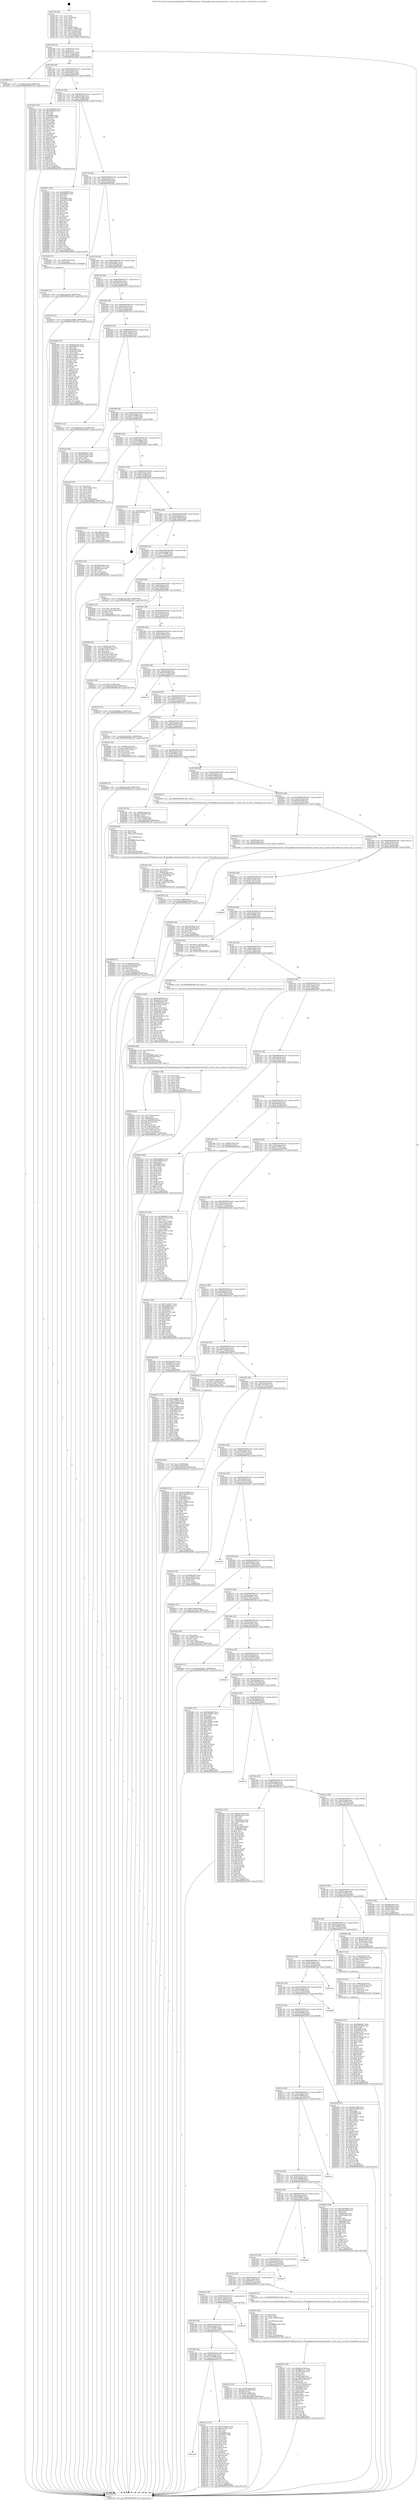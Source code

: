 digraph "0x401730" {
  label = "0x401730 (/mnt/c/Users/mathe/Desktop/tcc/POCII/binaries/extr_FFmpeglibavcodecwmalosslessdec.c_revert_inter_ch_decorr_Final-ollvm.out::main(0))"
  labelloc = "t"
  node[shape=record]

  Entry [label="",width=0.3,height=0.3,shape=circle,fillcolor=black,style=filled]
  "0x401762" [label="{
     0x401762 [32]\l
     | [instrs]\l
     &nbsp;&nbsp;0x401762 \<+6\>: mov -0x88(%rbp),%eax\l
     &nbsp;&nbsp;0x401768 \<+2\>: mov %eax,%ecx\l
     &nbsp;&nbsp;0x40176a \<+6\>: sub $0x8802ee17,%ecx\l
     &nbsp;&nbsp;0x401770 \<+6\>: mov %eax,-0x8c(%rbp)\l
     &nbsp;&nbsp;0x401776 \<+6\>: mov %ecx,-0x90(%rbp)\l
     &nbsp;&nbsp;0x40177c \<+6\>: je 00000000004024b8 \<main+0xd88\>\l
  }"]
  "0x4024b8" [label="{
     0x4024b8 [15]\l
     | [instrs]\l
     &nbsp;&nbsp;0x4024b8 \<+10\>: movl $0x2b13dd,-0x88(%rbp)\l
     &nbsp;&nbsp;0x4024c2 \<+5\>: jmp 0000000000402c49 \<main+0x1519\>\l
  }"]
  "0x401782" [label="{
     0x401782 [28]\l
     | [instrs]\l
     &nbsp;&nbsp;0x401782 \<+5\>: jmp 0000000000401787 \<main+0x57\>\l
     &nbsp;&nbsp;0x401787 \<+6\>: mov -0x8c(%rbp),%eax\l
     &nbsp;&nbsp;0x40178d \<+5\>: sub $0x8afd8ce1,%eax\l
     &nbsp;&nbsp;0x401792 \<+6\>: mov %eax,-0x94(%rbp)\l
     &nbsp;&nbsp;0x401798 \<+6\>: je 0000000000401de5 \<main+0x6b5\>\l
  }"]
  Exit [label="",width=0.3,height=0.3,shape=circle,fillcolor=black,style=filled,peripheries=2]
  "0x401de5" [label="{
     0x401de5 [137]\l
     | [instrs]\l
     &nbsp;&nbsp;0x401de5 \<+5\>: mov $0x30b8f939,%eax\l
     &nbsp;&nbsp;0x401dea \<+5\>: mov $0x229c8a5,%ecx\l
     &nbsp;&nbsp;0x401def \<+2\>: mov $0x1,%dl\l
     &nbsp;&nbsp;0x401df1 \<+2\>: xor %esi,%esi\l
     &nbsp;&nbsp;0x401df3 \<+7\>: mov 0x405068,%edi\l
     &nbsp;&nbsp;0x401dfa \<+8\>: mov 0x405054,%r8d\l
     &nbsp;&nbsp;0x401e02 \<+3\>: sub $0x1,%esi\l
     &nbsp;&nbsp;0x401e05 \<+3\>: mov %edi,%r9d\l
     &nbsp;&nbsp;0x401e08 \<+3\>: add %esi,%r9d\l
     &nbsp;&nbsp;0x401e0b \<+4\>: imul %r9d,%edi\l
     &nbsp;&nbsp;0x401e0f \<+3\>: and $0x1,%edi\l
     &nbsp;&nbsp;0x401e12 \<+3\>: cmp $0x0,%edi\l
     &nbsp;&nbsp;0x401e15 \<+4\>: sete %r10b\l
     &nbsp;&nbsp;0x401e19 \<+4\>: cmp $0xa,%r8d\l
     &nbsp;&nbsp;0x401e1d \<+4\>: setl %r11b\l
     &nbsp;&nbsp;0x401e21 \<+3\>: mov %r10b,%bl\l
     &nbsp;&nbsp;0x401e24 \<+3\>: xor $0xff,%bl\l
     &nbsp;&nbsp;0x401e27 \<+3\>: mov %r11b,%r14b\l
     &nbsp;&nbsp;0x401e2a \<+4\>: xor $0xff,%r14b\l
     &nbsp;&nbsp;0x401e2e \<+3\>: xor $0x0,%dl\l
     &nbsp;&nbsp;0x401e31 \<+3\>: mov %bl,%r15b\l
     &nbsp;&nbsp;0x401e34 \<+4\>: and $0x0,%r15b\l
     &nbsp;&nbsp;0x401e38 \<+3\>: and %dl,%r10b\l
     &nbsp;&nbsp;0x401e3b \<+3\>: mov %r14b,%r12b\l
     &nbsp;&nbsp;0x401e3e \<+4\>: and $0x0,%r12b\l
     &nbsp;&nbsp;0x401e42 \<+3\>: and %dl,%r11b\l
     &nbsp;&nbsp;0x401e45 \<+3\>: or %r10b,%r15b\l
     &nbsp;&nbsp;0x401e48 \<+3\>: or %r11b,%r12b\l
     &nbsp;&nbsp;0x401e4b \<+3\>: xor %r12b,%r15b\l
     &nbsp;&nbsp;0x401e4e \<+3\>: or %r14b,%bl\l
     &nbsp;&nbsp;0x401e51 \<+3\>: xor $0xff,%bl\l
     &nbsp;&nbsp;0x401e54 \<+3\>: or $0x0,%dl\l
     &nbsp;&nbsp;0x401e57 \<+2\>: and %dl,%bl\l
     &nbsp;&nbsp;0x401e59 \<+3\>: or %bl,%r15b\l
     &nbsp;&nbsp;0x401e5c \<+4\>: test $0x1,%r15b\l
     &nbsp;&nbsp;0x401e60 \<+3\>: cmovne %ecx,%eax\l
     &nbsp;&nbsp;0x401e63 \<+6\>: mov %eax,-0x88(%rbp)\l
     &nbsp;&nbsp;0x401e69 \<+5\>: jmp 0000000000402c49 \<main+0x1519\>\l
  }"]
  "0x40179e" [label="{
     0x40179e [28]\l
     | [instrs]\l
     &nbsp;&nbsp;0x40179e \<+5\>: jmp 00000000004017a3 \<main+0x73\>\l
     &nbsp;&nbsp;0x4017a3 \<+6\>: mov -0x8c(%rbp),%eax\l
     &nbsp;&nbsp;0x4017a9 \<+5\>: sub $0x95b1a40a,%eax\l
     &nbsp;&nbsp;0x4017ae \<+6\>: mov %eax,-0x98(%rbp)\l
     &nbsp;&nbsp;0x4017b4 \<+6\>: je 000000000040297e \<main+0x124e\>\l
  }"]
  "0x402a98" [label="{
     0x402a98 [15]\l
     | [instrs]\l
     &nbsp;&nbsp;0x402a98 \<+10\>: movl $0xceb8aa34,-0x88(%rbp)\l
     &nbsp;&nbsp;0x402aa2 \<+5\>: jmp 0000000000402c49 \<main+0x1519\>\l
  }"]
  "0x40297e" [label="{
     0x40297e [137]\l
     | [instrs]\l
     &nbsp;&nbsp;0x40297e \<+5\>: mov $0x4c82fff0,%eax\l
     &nbsp;&nbsp;0x402983 \<+5\>: mov $0xfd6bddc,%ecx\l
     &nbsp;&nbsp;0x402988 \<+2\>: mov $0x1,%dl\l
     &nbsp;&nbsp;0x40298a \<+2\>: xor %esi,%esi\l
     &nbsp;&nbsp;0x40298c \<+7\>: mov 0x405068,%edi\l
     &nbsp;&nbsp;0x402993 \<+8\>: mov 0x405054,%r8d\l
     &nbsp;&nbsp;0x40299b \<+3\>: sub $0x1,%esi\l
     &nbsp;&nbsp;0x40299e \<+3\>: mov %edi,%r9d\l
     &nbsp;&nbsp;0x4029a1 \<+3\>: add %esi,%r9d\l
     &nbsp;&nbsp;0x4029a4 \<+4\>: imul %r9d,%edi\l
     &nbsp;&nbsp;0x4029a8 \<+3\>: and $0x1,%edi\l
     &nbsp;&nbsp;0x4029ab \<+3\>: cmp $0x0,%edi\l
     &nbsp;&nbsp;0x4029ae \<+4\>: sete %r10b\l
     &nbsp;&nbsp;0x4029b2 \<+4\>: cmp $0xa,%r8d\l
     &nbsp;&nbsp;0x4029b6 \<+4\>: setl %r11b\l
     &nbsp;&nbsp;0x4029ba \<+3\>: mov %r10b,%bl\l
     &nbsp;&nbsp;0x4029bd \<+3\>: xor $0xff,%bl\l
     &nbsp;&nbsp;0x4029c0 \<+3\>: mov %r11b,%r14b\l
     &nbsp;&nbsp;0x4029c3 \<+4\>: xor $0xff,%r14b\l
     &nbsp;&nbsp;0x4029c7 \<+3\>: xor $0x0,%dl\l
     &nbsp;&nbsp;0x4029ca \<+3\>: mov %bl,%r15b\l
     &nbsp;&nbsp;0x4029cd \<+4\>: and $0x0,%r15b\l
     &nbsp;&nbsp;0x4029d1 \<+3\>: and %dl,%r10b\l
     &nbsp;&nbsp;0x4029d4 \<+3\>: mov %r14b,%r12b\l
     &nbsp;&nbsp;0x4029d7 \<+4\>: and $0x0,%r12b\l
     &nbsp;&nbsp;0x4029db \<+3\>: and %dl,%r11b\l
     &nbsp;&nbsp;0x4029de \<+3\>: or %r10b,%r15b\l
     &nbsp;&nbsp;0x4029e1 \<+3\>: or %r11b,%r12b\l
     &nbsp;&nbsp;0x4029e4 \<+3\>: xor %r12b,%r15b\l
     &nbsp;&nbsp;0x4029e7 \<+3\>: or %r14b,%bl\l
     &nbsp;&nbsp;0x4029ea \<+3\>: xor $0xff,%bl\l
     &nbsp;&nbsp;0x4029ed \<+3\>: or $0x0,%dl\l
     &nbsp;&nbsp;0x4029f0 \<+2\>: and %dl,%bl\l
     &nbsp;&nbsp;0x4029f2 \<+3\>: or %bl,%r15b\l
     &nbsp;&nbsp;0x4029f5 \<+4\>: test $0x1,%r15b\l
     &nbsp;&nbsp;0x4029f9 \<+3\>: cmovne %ecx,%eax\l
     &nbsp;&nbsp;0x4029fc \<+6\>: mov %eax,-0x88(%rbp)\l
     &nbsp;&nbsp;0x402a02 \<+5\>: jmp 0000000000402c49 \<main+0x1519\>\l
  }"]
  "0x4017ba" [label="{
     0x4017ba [28]\l
     | [instrs]\l
     &nbsp;&nbsp;0x4017ba \<+5\>: jmp 00000000004017bf \<main+0x8f\>\l
     &nbsp;&nbsp;0x4017bf \<+6\>: mov -0x8c(%rbp),%eax\l
     &nbsp;&nbsp;0x4017c5 \<+5\>: sub $0x99035c82,%eax\l
     &nbsp;&nbsp;0x4017ca \<+6\>: mov %eax,-0x9c(%rbp)\l
     &nbsp;&nbsp;0x4017d0 \<+6\>: je 0000000000402a8c \<main+0x135c\>\l
  }"]
  "0x40296f" [label="{
     0x40296f [15]\l
     | [instrs]\l
     &nbsp;&nbsp;0x40296f \<+10\>: movl $0x95b1a40a,-0x88(%rbp)\l
     &nbsp;&nbsp;0x402979 \<+5\>: jmp 0000000000402c49 \<main+0x1519\>\l
  }"]
  "0x402a8c" [label="{
     0x402a8c [12]\l
     | [instrs]\l
     &nbsp;&nbsp;0x402a8c \<+4\>: mov -0x60(%rbp),%rax\l
     &nbsp;&nbsp;0x402a90 \<+3\>: mov %rax,%rdi\l
     &nbsp;&nbsp;0x402a93 \<+5\>: call 0000000000401030 \<free@plt\>\l
     | [calls]\l
     &nbsp;&nbsp;0x401030 \{1\} (unknown)\l
  }"]
  "0x4017d6" [label="{
     0x4017d6 [28]\l
     | [instrs]\l
     &nbsp;&nbsp;0x4017d6 \<+5\>: jmp 00000000004017db \<main+0xab\>\l
     &nbsp;&nbsp;0x4017db \<+6\>: mov -0x8c(%rbp),%eax\l
     &nbsp;&nbsp;0x4017e1 \<+5\>: sub $0xa8e640ea,%eax\l
     &nbsp;&nbsp;0x4017e6 \<+6\>: mov %eax,-0xa0(%rbp)\l
     &nbsp;&nbsp;0x4017ec \<+6\>: je 0000000000402220 \<main+0xaf0\>\l
  }"]
  "0x402750" [label="{
     0x402750 [153]\l
     | [instrs]\l
     &nbsp;&nbsp;0x402750 \<+5\>: mov $0x59df0db7,%edx\l
     &nbsp;&nbsp;0x402755 \<+5\>: mov $0xd2310034,%esi\l
     &nbsp;&nbsp;0x40275a \<+3\>: mov $0x1,%r8b\l
     &nbsp;&nbsp;0x40275d \<+8\>: mov 0x405068,%r9d\l
     &nbsp;&nbsp;0x402765 \<+8\>: mov 0x405054,%r10d\l
     &nbsp;&nbsp;0x40276d \<+3\>: mov %r9d,%r11d\l
     &nbsp;&nbsp;0x402770 \<+7\>: add $0xd3730e2b,%r11d\l
     &nbsp;&nbsp;0x402777 \<+4\>: sub $0x1,%r11d\l
     &nbsp;&nbsp;0x40277b \<+7\>: sub $0xd3730e2b,%r11d\l
     &nbsp;&nbsp;0x402782 \<+4\>: imul %r11d,%r9d\l
     &nbsp;&nbsp;0x402786 \<+4\>: and $0x1,%r9d\l
     &nbsp;&nbsp;0x40278a \<+4\>: cmp $0x0,%r9d\l
     &nbsp;&nbsp;0x40278e \<+3\>: sete %bl\l
     &nbsp;&nbsp;0x402791 \<+4\>: cmp $0xa,%r10d\l
     &nbsp;&nbsp;0x402795 \<+4\>: setl %r14b\l
     &nbsp;&nbsp;0x402799 \<+3\>: mov %bl,%r15b\l
     &nbsp;&nbsp;0x40279c \<+4\>: xor $0xff,%r15b\l
     &nbsp;&nbsp;0x4027a0 \<+3\>: mov %r14b,%r12b\l
     &nbsp;&nbsp;0x4027a3 \<+4\>: xor $0xff,%r12b\l
     &nbsp;&nbsp;0x4027a7 \<+4\>: xor $0x0,%r8b\l
     &nbsp;&nbsp;0x4027ab \<+3\>: mov %r15b,%r13b\l
     &nbsp;&nbsp;0x4027ae \<+4\>: and $0x0,%r13b\l
     &nbsp;&nbsp;0x4027b2 \<+3\>: and %r8b,%bl\l
     &nbsp;&nbsp;0x4027b5 \<+3\>: mov %r12b,%al\l
     &nbsp;&nbsp;0x4027b8 \<+2\>: and $0x0,%al\l
     &nbsp;&nbsp;0x4027ba \<+3\>: and %r8b,%r14b\l
     &nbsp;&nbsp;0x4027bd \<+3\>: or %bl,%r13b\l
     &nbsp;&nbsp;0x4027c0 \<+3\>: or %r14b,%al\l
     &nbsp;&nbsp;0x4027c3 \<+3\>: xor %al,%r13b\l
     &nbsp;&nbsp;0x4027c6 \<+3\>: or %r12b,%r15b\l
     &nbsp;&nbsp;0x4027c9 \<+4\>: xor $0xff,%r15b\l
     &nbsp;&nbsp;0x4027cd \<+4\>: or $0x0,%r8b\l
     &nbsp;&nbsp;0x4027d1 \<+3\>: and %r8b,%r15b\l
     &nbsp;&nbsp;0x4027d4 \<+3\>: or %r15b,%r13b\l
     &nbsp;&nbsp;0x4027d7 \<+4\>: test $0x1,%r13b\l
     &nbsp;&nbsp;0x4027db \<+3\>: cmovne %esi,%edx\l
     &nbsp;&nbsp;0x4027de \<+6\>: mov %edx,-0x88(%rbp)\l
     &nbsp;&nbsp;0x4027e4 \<+5\>: jmp 0000000000402c49 \<main+0x1519\>\l
  }"]
  "0x402220" [label="{
     0x402220 [15]\l
     | [instrs]\l
     &nbsp;&nbsp;0x402220 \<+10\>: movl $0xb3175085,-0x88(%rbp)\l
     &nbsp;&nbsp;0x40222a \<+5\>: jmp 0000000000402c49 \<main+0x1519\>\l
  }"]
  "0x4017f2" [label="{
     0x4017f2 [28]\l
     | [instrs]\l
     &nbsp;&nbsp;0x4017f2 \<+5\>: jmp 00000000004017f7 \<main+0xc7\>\l
     &nbsp;&nbsp;0x4017f7 \<+6\>: mov -0x8c(%rbp),%eax\l
     &nbsp;&nbsp;0x4017fd \<+5\>: sub $0xad0b7cae,%eax\l
     &nbsp;&nbsp;0x401802 \<+6\>: mov %eax,-0xa4(%rbp)\l
     &nbsp;&nbsp;0x401808 \<+6\>: je 000000000040236b \<main+0xc3b\>\l
  }"]
  "0x402735" [label="{
     0x402735 [27]\l
     | [instrs]\l
     &nbsp;&nbsp;0x402735 \<+4\>: mov -0x60(%rbp),%rax\l
     &nbsp;&nbsp;0x402739 \<+4\>: movslq -0x80(%rbp),%rcx\l
     &nbsp;&nbsp;0x40273d \<+4\>: imul $0x18,%rcx,%rcx\l
     &nbsp;&nbsp;0x402741 \<+3\>: add %rcx,%rax\l
     &nbsp;&nbsp;0x402744 \<+4\>: mov 0x8(%rax),%rax\l
     &nbsp;&nbsp;0x402748 \<+3\>: mov %rax,%rdi\l
     &nbsp;&nbsp;0x40274b \<+5\>: call 0000000000401030 \<free@plt\>\l
     | [calls]\l
     &nbsp;&nbsp;0x401030 \{1\} (unknown)\l
  }"]
  "0x40236b" [label="{
     0x40236b [147]\l
     | [instrs]\l
     &nbsp;&nbsp;0x40236b \<+5\>: mov $0xfa014c54,%eax\l
     &nbsp;&nbsp;0x402370 \<+5\>: mov $0x6b6975c7,%ecx\l
     &nbsp;&nbsp;0x402375 \<+2\>: mov $0x1,%dl\l
     &nbsp;&nbsp;0x402377 \<+7\>: mov 0x405068,%esi\l
     &nbsp;&nbsp;0x40237e \<+7\>: mov 0x405054,%edi\l
     &nbsp;&nbsp;0x402385 \<+3\>: mov %esi,%r8d\l
     &nbsp;&nbsp;0x402388 \<+7\>: sub $0x5c42c60c,%r8d\l
     &nbsp;&nbsp;0x40238f \<+4\>: sub $0x1,%r8d\l
     &nbsp;&nbsp;0x402393 \<+7\>: add $0x5c42c60c,%r8d\l
     &nbsp;&nbsp;0x40239a \<+4\>: imul %r8d,%esi\l
     &nbsp;&nbsp;0x40239e \<+3\>: and $0x1,%esi\l
     &nbsp;&nbsp;0x4023a1 \<+3\>: cmp $0x0,%esi\l
     &nbsp;&nbsp;0x4023a4 \<+4\>: sete %r9b\l
     &nbsp;&nbsp;0x4023a8 \<+3\>: cmp $0xa,%edi\l
     &nbsp;&nbsp;0x4023ab \<+4\>: setl %r10b\l
     &nbsp;&nbsp;0x4023af \<+3\>: mov %r9b,%r11b\l
     &nbsp;&nbsp;0x4023b2 \<+4\>: xor $0xff,%r11b\l
     &nbsp;&nbsp;0x4023b6 \<+3\>: mov %r10b,%bl\l
     &nbsp;&nbsp;0x4023b9 \<+3\>: xor $0xff,%bl\l
     &nbsp;&nbsp;0x4023bc \<+3\>: xor $0x1,%dl\l
     &nbsp;&nbsp;0x4023bf \<+3\>: mov %r11b,%r14b\l
     &nbsp;&nbsp;0x4023c2 \<+4\>: and $0xff,%r14b\l
     &nbsp;&nbsp;0x4023c6 \<+3\>: and %dl,%r9b\l
     &nbsp;&nbsp;0x4023c9 \<+3\>: mov %bl,%r15b\l
     &nbsp;&nbsp;0x4023cc \<+4\>: and $0xff,%r15b\l
     &nbsp;&nbsp;0x4023d0 \<+3\>: and %dl,%r10b\l
     &nbsp;&nbsp;0x4023d3 \<+3\>: or %r9b,%r14b\l
     &nbsp;&nbsp;0x4023d6 \<+3\>: or %r10b,%r15b\l
     &nbsp;&nbsp;0x4023d9 \<+3\>: xor %r15b,%r14b\l
     &nbsp;&nbsp;0x4023dc \<+3\>: or %bl,%r11b\l
     &nbsp;&nbsp;0x4023df \<+4\>: xor $0xff,%r11b\l
     &nbsp;&nbsp;0x4023e3 \<+3\>: or $0x1,%dl\l
     &nbsp;&nbsp;0x4023e6 \<+3\>: and %dl,%r11b\l
     &nbsp;&nbsp;0x4023e9 \<+3\>: or %r11b,%r14b\l
     &nbsp;&nbsp;0x4023ec \<+4\>: test $0x1,%r14b\l
     &nbsp;&nbsp;0x4023f0 \<+3\>: cmovne %ecx,%eax\l
     &nbsp;&nbsp;0x4023f3 \<+6\>: mov %eax,-0x88(%rbp)\l
     &nbsp;&nbsp;0x4023f9 \<+5\>: jmp 0000000000402c49 \<main+0x1519\>\l
  }"]
  "0x40180e" [label="{
     0x40180e [28]\l
     | [instrs]\l
     &nbsp;&nbsp;0x40180e \<+5\>: jmp 0000000000401813 \<main+0xe3\>\l
     &nbsp;&nbsp;0x401813 \<+6\>: mov -0x8c(%rbp),%eax\l
     &nbsp;&nbsp;0x401819 \<+5\>: sub $0xafc36c5a,%eax\l
     &nbsp;&nbsp;0x40181e \<+6\>: mov %eax,-0xa8(%rbp)\l
     &nbsp;&nbsp;0x401824 \<+6\>: je 000000000040233e \<main+0xc0e\>\l
  }"]
  "0x402522" [label="{
     0x402522 [22]\l
     | [instrs]\l
     &nbsp;&nbsp;0x402522 \<+7\>: movl $0x0,-0x80(%rbp)\l
     &nbsp;&nbsp;0x402529 \<+10\>: movl $0x4ab0bbdd,-0x88(%rbp)\l
     &nbsp;&nbsp;0x402533 \<+5\>: jmp 0000000000402c49 \<main+0x1519\>\l
  }"]
  "0x40233e" [label="{
     0x40233e [15]\l
     | [instrs]\l
     &nbsp;&nbsp;0x40233e \<+10\>: movl $0xeb3a130,-0x88(%rbp)\l
     &nbsp;&nbsp;0x402348 \<+5\>: jmp 0000000000402c49 \<main+0x1519\>\l
  }"]
  "0x40182a" [label="{
     0x40182a [28]\l
     | [instrs]\l
     &nbsp;&nbsp;0x40182a \<+5\>: jmp 000000000040182f \<main+0xff\>\l
     &nbsp;&nbsp;0x40182f \<+6\>: mov -0x8c(%rbp),%eax\l
     &nbsp;&nbsp;0x401835 \<+5\>: sub $0xb1432f9a,%eax\l
     &nbsp;&nbsp;0x40183a \<+6\>: mov %eax,-0xac(%rbp)\l
     &nbsp;&nbsp;0x401840 \<+6\>: je 0000000000401dac \<main+0x67c\>\l
  }"]
  "0x402437" [label="{
     0x402437 [129]\l
     | [instrs]\l
     &nbsp;&nbsp;0x402437 \<+5\>: mov $0xfa014c54,%ecx\l
     &nbsp;&nbsp;0x40243c \<+5\>: mov $0x8802ee17,%edx\l
     &nbsp;&nbsp;0x402441 \<+6\>: mov -0x184(%rbp),%esi\l
     &nbsp;&nbsp;0x402447 \<+3\>: imul %eax,%esi\l
     &nbsp;&nbsp;0x40244a \<+3\>: movslq %esi,%r8\l
     &nbsp;&nbsp;0x40244d \<+4\>: mov -0x60(%rbp),%r9\l
     &nbsp;&nbsp;0x402451 \<+4\>: movslq -0x64(%rbp),%r10\l
     &nbsp;&nbsp;0x402455 \<+4\>: imul $0x18,%r10,%r10\l
     &nbsp;&nbsp;0x402459 \<+3\>: add %r10,%r9\l
     &nbsp;&nbsp;0x40245c \<+4\>: mov 0x10(%r9),%r9\l
     &nbsp;&nbsp;0x402460 \<+4\>: movslq -0x7c(%rbp),%r10\l
     &nbsp;&nbsp;0x402464 \<+4\>: mov %r8,(%r9,%r10,8)\l
     &nbsp;&nbsp;0x402468 \<+7\>: mov 0x405068,%eax\l
     &nbsp;&nbsp;0x40246f \<+7\>: mov 0x405054,%esi\l
     &nbsp;&nbsp;0x402476 \<+2\>: mov %eax,%edi\l
     &nbsp;&nbsp;0x402478 \<+6\>: sub $0xf03eef51,%edi\l
     &nbsp;&nbsp;0x40247e \<+3\>: sub $0x1,%edi\l
     &nbsp;&nbsp;0x402481 \<+6\>: add $0xf03eef51,%edi\l
     &nbsp;&nbsp;0x402487 \<+3\>: imul %edi,%eax\l
     &nbsp;&nbsp;0x40248a \<+3\>: and $0x1,%eax\l
     &nbsp;&nbsp;0x40248d \<+3\>: cmp $0x0,%eax\l
     &nbsp;&nbsp;0x402490 \<+4\>: sete %r11b\l
     &nbsp;&nbsp;0x402494 \<+3\>: cmp $0xa,%esi\l
     &nbsp;&nbsp;0x402497 \<+3\>: setl %bl\l
     &nbsp;&nbsp;0x40249a \<+3\>: mov %r11b,%r14b\l
     &nbsp;&nbsp;0x40249d \<+3\>: and %bl,%r14b\l
     &nbsp;&nbsp;0x4024a0 \<+3\>: xor %bl,%r11b\l
     &nbsp;&nbsp;0x4024a3 \<+3\>: or %r11b,%r14b\l
     &nbsp;&nbsp;0x4024a6 \<+4\>: test $0x1,%r14b\l
     &nbsp;&nbsp;0x4024aa \<+3\>: cmovne %edx,%ecx\l
     &nbsp;&nbsp;0x4024ad \<+6\>: mov %ecx,-0x88(%rbp)\l
     &nbsp;&nbsp;0x4024b3 \<+5\>: jmp 0000000000402c49 \<main+0x1519\>\l
  }"]
  "0x401dac" [label="{
     0x401dac [30]\l
     | [instrs]\l
     &nbsp;&nbsp;0x401dac \<+5\>: mov $0x8afd8ce1,%eax\l
     &nbsp;&nbsp;0x401db1 \<+5\>: mov $0x4915d3f2,%ecx\l
     &nbsp;&nbsp;0x401db6 \<+3\>: mov -0x34(%rbp),%edx\l
     &nbsp;&nbsp;0x401db9 \<+3\>: cmp $0x2,%edx\l
     &nbsp;&nbsp;0x401dbc \<+3\>: cmovne %ecx,%eax\l
     &nbsp;&nbsp;0x401dbf \<+6\>: mov %eax,-0x88(%rbp)\l
     &nbsp;&nbsp;0x401dc5 \<+5\>: jmp 0000000000402c49 \<main+0x1519\>\l
  }"]
  "0x401846" [label="{
     0x401846 [28]\l
     | [instrs]\l
     &nbsp;&nbsp;0x401846 \<+5\>: jmp 000000000040184b \<main+0x11b\>\l
     &nbsp;&nbsp;0x40184b \<+6\>: mov -0x8c(%rbp),%eax\l
     &nbsp;&nbsp;0x401851 \<+5\>: sub $0xb3175085,%eax\l
     &nbsp;&nbsp;0x401856 \<+6\>: mov %eax,-0xb0(%rbp)\l
     &nbsp;&nbsp;0x40185c \<+6\>: je 000000000040222f \<main+0xaff\>\l
  }"]
  "0x402c49" [label="{
     0x402c49 [5]\l
     | [instrs]\l
     &nbsp;&nbsp;0x402c49 \<+5\>: jmp 0000000000401762 \<main+0x32\>\l
  }"]
  "0x401730" [label="{
     0x401730 [50]\l
     | [instrs]\l
     &nbsp;&nbsp;0x401730 \<+1\>: push %rbp\l
     &nbsp;&nbsp;0x401731 \<+3\>: mov %rsp,%rbp\l
     &nbsp;&nbsp;0x401734 \<+2\>: push %r15\l
     &nbsp;&nbsp;0x401736 \<+2\>: push %r14\l
     &nbsp;&nbsp;0x401738 \<+2\>: push %r13\l
     &nbsp;&nbsp;0x40173a \<+2\>: push %r12\l
     &nbsp;&nbsp;0x40173c \<+1\>: push %rbx\l
     &nbsp;&nbsp;0x40173d \<+7\>: sub $0x168,%rsp\l
     &nbsp;&nbsp;0x401744 \<+7\>: movl $0x0,-0x38(%rbp)\l
     &nbsp;&nbsp;0x40174b \<+3\>: mov %edi,-0x3c(%rbp)\l
     &nbsp;&nbsp;0x40174e \<+4\>: mov %rsi,-0x48(%rbp)\l
     &nbsp;&nbsp;0x401752 \<+3\>: mov -0x3c(%rbp),%edi\l
     &nbsp;&nbsp;0x401755 \<+3\>: mov %edi,-0x34(%rbp)\l
     &nbsp;&nbsp;0x401758 \<+10\>: movl $0xb1432f9a,-0x88(%rbp)\l
  }"]
  "0x402403" [label="{
     0x402403 [52]\l
     | [instrs]\l
     &nbsp;&nbsp;0x402403 \<+2\>: xor %ecx,%ecx\l
     &nbsp;&nbsp;0x402405 \<+5\>: mov $0x2,%edx\l
     &nbsp;&nbsp;0x40240a \<+6\>: mov %edx,-0x180(%rbp)\l
     &nbsp;&nbsp;0x402410 \<+1\>: cltd\l
     &nbsp;&nbsp;0x402411 \<+6\>: mov -0x180(%rbp),%esi\l
     &nbsp;&nbsp;0x402417 \<+2\>: idiv %esi\l
     &nbsp;&nbsp;0x402419 \<+6\>: imul $0xfffffffe,%edx,%edx\l
     &nbsp;&nbsp;0x40241f \<+2\>: mov %ecx,%edi\l
     &nbsp;&nbsp;0x402421 \<+2\>: sub %edx,%edi\l
     &nbsp;&nbsp;0x402423 \<+2\>: mov %ecx,%edx\l
     &nbsp;&nbsp;0x402425 \<+3\>: sub $0x1,%edx\l
     &nbsp;&nbsp;0x402428 \<+2\>: add %edx,%edi\l
     &nbsp;&nbsp;0x40242a \<+2\>: sub %edi,%ecx\l
     &nbsp;&nbsp;0x40242c \<+6\>: mov %ecx,-0x184(%rbp)\l
     &nbsp;&nbsp;0x402432 \<+5\>: call 0000000000401160 \<next_i\>\l
     | [calls]\l
     &nbsp;&nbsp;0x401160 \{1\} (/mnt/c/Users/mathe/Desktop/tcc/POCII/binaries/extr_FFmpeglibavcodecwmalosslessdec.c_revert_inter_ch_decorr_Final-ollvm.out::next_i)\l
  }"]
  "0x40222f" [label="{
     0x40222f [36]\l
     | [instrs]\l
     &nbsp;&nbsp;0x40222f \<+2\>: xor %eax,%eax\l
     &nbsp;&nbsp;0x402231 \<+3\>: mov -0x6c(%rbp),%ecx\l
     &nbsp;&nbsp;0x402234 \<+2\>: mov %eax,%edx\l
     &nbsp;&nbsp;0x402236 \<+2\>: sub %ecx,%edx\l
     &nbsp;&nbsp;0x402238 \<+2\>: mov %eax,%ecx\l
     &nbsp;&nbsp;0x40223a \<+3\>: sub $0x1,%ecx\l
     &nbsp;&nbsp;0x40223d \<+2\>: add %ecx,%edx\l
     &nbsp;&nbsp;0x40223f \<+2\>: sub %edx,%eax\l
     &nbsp;&nbsp;0x402241 \<+3\>: mov %eax,-0x6c(%rbp)\l
     &nbsp;&nbsp;0x402244 \<+10\>: movl $0xb395888d,-0x88(%rbp)\l
     &nbsp;&nbsp;0x40224e \<+5\>: jmp 0000000000402c49 \<main+0x1519\>\l
  }"]
  "0x401862" [label="{
     0x401862 [28]\l
     | [instrs]\l
     &nbsp;&nbsp;0x401862 \<+5\>: jmp 0000000000401867 \<main+0x137\>\l
     &nbsp;&nbsp;0x401867 \<+6\>: mov -0x8c(%rbp),%eax\l
     &nbsp;&nbsp;0x40186d \<+5\>: sub $0xb395888d,%eax\l
     &nbsp;&nbsp;0x401872 \<+6\>: mov %eax,-0xb4(%rbp)\l
     &nbsp;&nbsp;0x401878 \<+6\>: je 000000000040202f \<main+0x8ff\>\l
  }"]
  "0x4022c0" [label="{
     0x4022c0 [126]\l
     | [instrs]\l
     &nbsp;&nbsp;0x4022c0 \<+5\>: mov $0x25bab960,%ecx\l
     &nbsp;&nbsp;0x4022c5 \<+5\>: mov $0xafc36c5a,%edx\l
     &nbsp;&nbsp;0x4022ca \<+4\>: mov -0x60(%rbp),%rdi\l
     &nbsp;&nbsp;0x4022ce \<+4\>: movslq -0x64(%rbp),%rsi\l
     &nbsp;&nbsp;0x4022d2 \<+4\>: imul $0x18,%rsi,%rsi\l
     &nbsp;&nbsp;0x4022d6 \<+3\>: add %rsi,%rdi\l
     &nbsp;&nbsp;0x4022d9 \<+4\>: mov %rax,0x10(%rdi)\l
     &nbsp;&nbsp;0x4022dd \<+7\>: movl $0x0,-0x7c(%rbp)\l
     &nbsp;&nbsp;0x4022e4 \<+8\>: mov 0x405068,%r8d\l
     &nbsp;&nbsp;0x4022ec \<+8\>: mov 0x405054,%r9d\l
     &nbsp;&nbsp;0x4022f4 \<+3\>: mov %r8d,%r10d\l
     &nbsp;&nbsp;0x4022f7 \<+7\>: sub $0xa4c8a28a,%r10d\l
     &nbsp;&nbsp;0x4022fe \<+4\>: sub $0x1,%r10d\l
     &nbsp;&nbsp;0x402302 \<+7\>: add $0xa4c8a28a,%r10d\l
     &nbsp;&nbsp;0x402309 \<+4\>: imul %r10d,%r8d\l
     &nbsp;&nbsp;0x40230d \<+4\>: and $0x1,%r8d\l
     &nbsp;&nbsp;0x402311 \<+4\>: cmp $0x0,%r8d\l
     &nbsp;&nbsp;0x402315 \<+4\>: sete %r11b\l
     &nbsp;&nbsp;0x402319 \<+4\>: cmp $0xa,%r9d\l
     &nbsp;&nbsp;0x40231d \<+3\>: setl %bl\l
     &nbsp;&nbsp;0x402320 \<+3\>: mov %r11b,%r14b\l
     &nbsp;&nbsp;0x402323 \<+3\>: and %bl,%r14b\l
     &nbsp;&nbsp;0x402326 \<+3\>: xor %bl,%r11b\l
     &nbsp;&nbsp;0x402329 \<+3\>: or %r11b,%r14b\l
     &nbsp;&nbsp;0x40232c \<+4\>: test $0x1,%r14b\l
     &nbsp;&nbsp;0x402330 \<+3\>: cmovne %edx,%ecx\l
     &nbsp;&nbsp;0x402333 \<+6\>: mov %ecx,-0x88(%rbp)\l
     &nbsp;&nbsp;0x402339 \<+5\>: jmp 0000000000402c49 \<main+0x1519\>\l
  }"]
  "0x40202f" [label="{
     0x40202f [30]\l
     | [instrs]\l
     &nbsp;&nbsp;0x40202f \<+5\>: mov $0x16fdce9,%eax\l
     &nbsp;&nbsp;0x402034 \<+5\>: mov $0xc8f2d065,%ecx\l
     &nbsp;&nbsp;0x402039 \<+3\>: mov -0x6c(%rbp),%edx\l
     &nbsp;&nbsp;0x40203c \<+3\>: cmp -0x68(%rbp),%edx\l
     &nbsp;&nbsp;0x40203f \<+3\>: cmovl %ecx,%eax\l
     &nbsp;&nbsp;0x402042 \<+6\>: mov %eax,-0x88(%rbp)\l
     &nbsp;&nbsp;0x402048 \<+5\>: jmp 0000000000402c49 \<main+0x1519\>\l
  }"]
  "0x40187e" [label="{
     0x40187e [28]\l
     | [instrs]\l
     &nbsp;&nbsp;0x40187e \<+5\>: jmp 0000000000401883 \<main+0x153\>\l
     &nbsp;&nbsp;0x401883 \<+6\>: mov -0x8c(%rbp),%eax\l
     &nbsp;&nbsp;0x401889 \<+5\>: sub $0xbc2ecdaf,%eax\l
     &nbsp;&nbsp;0x40188e \<+6\>: mov %eax,-0xb8(%rbp)\l
     &nbsp;&nbsp;0x401894 \<+6\>: je 0000000000402ae0 \<main+0x13b0\>\l
  }"]
  "0x401da2" [label="{
     0x401da2\l
  }", style=dashed]
  "0x402ae0" [label="{
     0x402ae0 [21]\l
     | [instrs]\l
     &nbsp;&nbsp;0x402ae0 \<+3\>: mov -0x38(%rbp),%eax\l
     &nbsp;&nbsp;0x402ae3 \<+7\>: add $0x168,%rsp\l
     &nbsp;&nbsp;0x402aea \<+1\>: pop %rbx\l
     &nbsp;&nbsp;0x402aeb \<+2\>: pop %r12\l
     &nbsp;&nbsp;0x402aed \<+2\>: pop %r13\l
     &nbsp;&nbsp;0x402aef \<+2\>: pop %r14\l
     &nbsp;&nbsp;0x402af1 \<+2\>: pop %r15\l
     &nbsp;&nbsp;0x402af3 \<+1\>: pop %rbp\l
     &nbsp;&nbsp;0x402af4 \<+1\>: ret\l
  }"]
  "0x40189a" [label="{
     0x40189a [28]\l
     | [instrs]\l
     &nbsp;&nbsp;0x40189a \<+5\>: jmp 000000000040189f \<main+0x16f\>\l
     &nbsp;&nbsp;0x40189f \<+6\>: mov -0x8c(%rbp),%eax\l
     &nbsp;&nbsp;0x4018a5 \<+5\>: sub $0xbe4b0258,%eax\l
     &nbsp;&nbsp;0x4018aa \<+6\>: mov %eax,-0xbc(%rbp)\l
     &nbsp;&nbsp;0x4018b0 \<+6\>: je 0000000000402933 \<main+0x1203\>\l
  }"]
  "0x40213c" [label="{
     0x40213c [137]\l
     | [instrs]\l
     &nbsp;&nbsp;0x40213c \<+5\>: mov $0x73ee2927,%eax\l
     &nbsp;&nbsp;0x402141 \<+5\>: mov $0x4ac7556,%ecx\l
     &nbsp;&nbsp;0x402146 \<+2\>: mov $0x1,%dl\l
     &nbsp;&nbsp;0x402148 \<+2\>: xor %esi,%esi\l
     &nbsp;&nbsp;0x40214a \<+7\>: mov 0x405068,%edi\l
     &nbsp;&nbsp;0x402151 \<+8\>: mov 0x405054,%r8d\l
     &nbsp;&nbsp;0x402159 \<+3\>: sub $0x1,%esi\l
     &nbsp;&nbsp;0x40215c \<+3\>: mov %edi,%r9d\l
     &nbsp;&nbsp;0x40215f \<+3\>: add %esi,%r9d\l
     &nbsp;&nbsp;0x402162 \<+4\>: imul %r9d,%edi\l
     &nbsp;&nbsp;0x402166 \<+3\>: and $0x1,%edi\l
     &nbsp;&nbsp;0x402169 \<+3\>: cmp $0x0,%edi\l
     &nbsp;&nbsp;0x40216c \<+4\>: sete %r10b\l
     &nbsp;&nbsp;0x402170 \<+4\>: cmp $0xa,%r8d\l
     &nbsp;&nbsp;0x402174 \<+4\>: setl %r11b\l
     &nbsp;&nbsp;0x402178 \<+3\>: mov %r10b,%bl\l
     &nbsp;&nbsp;0x40217b \<+3\>: xor $0xff,%bl\l
     &nbsp;&nbsp;0x40217e \<+3\>: mov %r11b,%r14b\l
     &nbsp;&nbsp;0x402181 \<+4\>: xor $0xff,%r14b\l
     &nbsp;&nbsp;0x402185 \<+3\>: xor $0x1,%dl\l
     &nbsp;&nbsp;0x402188 \<+3\>: mov %bl,%r15b\l
     &nbsp;&nbsp;0x40218b \<+4\>: and $0xff,%r15b\l
     &nbsp;&nbsp;0x40218f \<+3\>: and %dl,%r10b\l
     &nbsp;&nbsp;0x402192 \<+3\>: mov %r14b,%r12b\l
     &nbsp;&nbsp;0x402195 \<+4\>: and $0xff,%r12b\l
     &nbsp;&nbsp;0x402199 \<+3\>: and %dl,%r11b\l
     &nbsp;&nbsp;0x40219c \<+3\>: or %r10b,%r15b\l
     &nbsp;&nbsp;0x40219f \<+3\>: or %r11b,%r12b\l
     &nbsp;&nbsp;0x4021a2 \<+3\>: xor %r12b,%r15b\l
     &nbsp;&nbsp;0x4021a5 \<+3\>: or %r14b,%bl\l
     &nbsp;&nbsp;0x4021a8 \<+3\>: xor $0xff,%bl\l
     &nbsp;&nbsp;0x4021ab \<+3\>: or $0x1,%dl\l
     &nbsp;&nbsp;0x4021ae \<+2\>: and %dl,%bl\l
     &nbsp;&nbsp;0x4021b0 \<+3\>: or %bl,%r15b\l
     &nbsp;&nbsp;0x4021b3 \<+4\>: test $0x1,%r15b\l
     &nbsp;&nbsp;0x4021b7 \<+3\>: cmovne %ecx,%eax\l
     &nbsp;&nbsp;0x4021ba \<+6\>: mov %eax,-0x88(%rbp)\l
     &nbsp;&nbsp;0x4021c0 \<+5\>: jmp 0000000000402c49 \<main+0x1519\>\l
  }"]
  "0x402933" [label="{
     0x402933 [30]\l
     | [instrs]\l
     &nbsp;&nbsp;0x402933 \<+5\>: mov $0x99035c82,%eax\l
     &nbsp;&nbsp;0x402938 \<+5\>: mov $0xd4d12575,%ecx\l
     &nbsp;&nbsp;0x40293d \<+3\>: mov -0x29(%rbp),%dl\l
     &nbsp;&nbsp;0x402940 \<+3\>: test $0x1,%dl\l
     &nbsp;&nbsp;0x402943 \<+3\>: cmovne %ecx,%eax\l
     &nbsp;&nbsp;0x402946 \<+6\>: mov %eax,-0x88(%rbp)\l
     &nbsp;&nbsp;0x40294c \<+5\>: jmp 0000000000402c49 \<main+0x1519\>\l
  }"]
  "0x4018b6" [label="{
     0x4018b6 [28]\l
     | [instrs]\l
     &nbsp;&nbsp;0x4018b6 \<+5\>: jmp 00000000004018bb \<main+0x18b\>\l
     &nbsp;&nbsp;0x4018bb \<+6\>: mov -0x8c(%rbp),%eax\l
     &nbsp;&nbsp;0x4018c1 \<+5\>: sub $0xc770998c,%eax\l
     &nbsp;&nbsp;0x4018c6 \<+6\>: mov %eax,-0xc0(%rbp)\l
     &nbsp;&nbsp;0x4018cc \<+6\>: je 0000000000402a7d \<main+0x134d\>\l
  }"]
  "0x401d86" [label="{
     0x401d86 [28]\l
     | [instrs]\l
     &nbsp;&nbsp;0x401d86 \<+5\>: jmp 0000000000401d8b \<main+0x65b\>\l
     &nbsp;&nbsp;0x401d8b \<+6\>: mov -0x8c(%rbp),%eax\l
     &nbsp;&nbsp;0x401d91 \<+5\>: sub $0x7b0418f5,%eax\l
     &nbsp;&nbsp;0x401d96 \<+6\>: mov %eax,-0x170(%rbp)\l
     &nbsp;&nbsp;0x401d9c \<+6\>: je 000000000040213c \<main+0xa0c\>\l
  }"]
  "0x402a7d" [label="{
     0x402a7d [15]\l
     | [instrs]\l
     &nbsp;&nbsp;0x402a7d \<+10\>: movl $0x12ec7d47,-0x88(%rbp)\l
     &nbsp;&nbsp;0x402a87 \<+5\>: jmp 0000000000402c49 \<main+0x1519\>\l
  }"]
  "0x4018d2" [label="{
     0x4018d2 [28]\l
     | [instrs]\l
     &nbsp;&nbsp;0x4018d2 \<+5\>: jmp 00000000004018d7 \<main+0x1a7\>\l
     &nbsp;&nbsp;0x4018d7 \<+6\>: mov -0x8c(%rbp),%eax\l
     &nbsp;&nbsp;0x4018dd \<+5\>: sub $0xc8f2d065,%eax\l
     &nbsp;&nbsp;0x4018e2 \<+6\>: mov %eax,-0xc4(%rbp)\l
     &nbsp;&nbsp;0x4018e8 \<+6\>: je 000000000040204d \<main+0x91d\>\l
  }"]
  "0x40211a" [label="{
     0x40211a [34]\l
     | [instrs]\l
     &nbsp;&nbsp;0x40211a \<+3\>: mov -0x74(%rbp),%eax\l
     &nbsp;&nbsp;0x40211d \<+5\>: add $0xa6c1df5f,%eax\l
     &nbsp;&nbsp;0x402122 \<+3\>: add $0x1,%eax\l
     &nbsp;&nbsp;0x402125 \<+5\>: sub $0xa6c1df5f,%eax\l
     &nbsp;&nbsp;0x40212a \<+3\>: mov %eax,-0x74(%rbp)\l
     &nbsp;&nbsp;0x40212d \<+10\>: movl $0x39314f95,-0x88(%rbp)\l
     &nbsp;&nbsp;0x402137 \<+5\>: jmp 0000000000402c49 \<main+0x1519\>\l
  }"]
  "0x40204d" [label="{
     0x40204d [23]\l
     | [instrs]\l
     &nbsp;&nbsp;0x40204d \<+7\>: movl $0x1,-0x70(%rbp)\l
     &nbsp;&nbsp;0x402054 \<+4\>: movslq -0x70(%rbp),%rax\l
     &nbsp;&nbsp;0x402058 \<+4\>: shl $0x2,%rax\l
     &nbsp;&nbsp;0x40205c \<+3\>: mov %rax,%rdi\l
     &nbsp;&nbsp;0x40205f \<+5\>: call 0000000000401050 \<malloc@plt\>\l
     | [calls]\l
     &nbsp;&nbsp;0x401050 \{1\} (unknown)\l
  }"]
  "0x4018ee" [label="{
     0x4018ee [28]\l
     | [instrs]\l
     &nbsp;&nbsp;0x4018ee \<+5\>: jmp 00000000004018f3 \<main+0x1c3\>\l
     &nbsp;&nbsp;0x4018f3 \<+6\>: mov -0x8c(%rbp),%eax\l
     &nbsp;&nbsp;0x4018f9 \<+5\>: sub $0xceb8aa34,%eax\l
     &nbsp;&nbsp;0x4018fe \<+6\>: mov %eax,-0xc8(%rbp)\l
     &nbsp;&nbsp;0x401904 \<+6\>: je 0000000000402aca \<main+0x139a\>\l
  }"]
  "0x401d6a" [label="{
     0x401d6a [28]\l
     | [instrs]\l
     &nbsp;&nbsp;0x401d6a \<+5\>: jmp 0000000000401d6f \<main+0x63f\>\l
     &nbsp;&nbsp;0x401d6f \<+6\>: mov -0x8c(%rbp),%eax\l
     &nbsp;&nbsp;0x401d75 \<+5\>: sub $0x7a459207,%eax\l
     &nbsp;&nbsp;0x401d7a \<+6\>: mov %eax,-0x16c(%rbp)\l
     &nbsp;&nbsp;0x401d80 \<+6\>: je 000000000040211a \<main+0x9ea\>\l
  }"]
  "0x402aca" [label="{
     0x402aca [22]\l
     | [instrs]\l
     &nbsp;&nbsp;0x402aca \<+7\>: movl $0x0,-0x38(%rbp)\l
     &nbsp;&nbsp;0x402ad1 \<+10\>: movl $0xbc2ecdaf,-0x88(%rbp)\l
     &nbsp;&nbsp;0x402adb \<+5\>: jmp 0000000000402c49 \<main+0x1519\>\l
  }"]
  "0x40190a" [label="{
     0x40190a [28]\l
     | [instrs]\l
     &nbsp;&nbsp;0x40190a \<+5\>: jmp 000000000040190f \<main+0x1df\>\l
     &nbsp;&nbsp;0x40190f \<+6\>: mov -0x8c(%rbp),%eax\l
     &nbsp;&nbsp;0x401915 \<+5\>: sub $0xd2310034,%eax\l
     &nbsp;&nbsp;0x40191a \<+6\>: mov %eax,-0xcc(%rbp)\l
     &nbsp;&nbsp;0x401920 \<+6\>: je 00000000004027e9 \<main+0x10b9\>\l
  }"]
  "0x402b14" [label="{
     0x402b14\l
  }", style=dashed]
  "0x4027e9" [label="{
     0x4027e9 [15]\l
     | [instrs]\l
     &nbsp;&nbsp;0x4027e9 \<+10\>: movl $0xd85ff0ce,-0x88(%rbp)\l
     &nbsp;&nbsp;0x4027f3 \<+5\>: jmp 0000000000402c49 \<main+0x1519\>\l
  }"]
  "0x401926" [label="{
     0x401926 [28]\l
     | [instrs]\l
     &nbsp;&nbsp;0x401926 \<+5\>: jmp 000000000040192b \<main+0x1fb\>\l
     &nbsp;&nbsp;0x40192b \<+6\>: mov -0x8c(%rbp),%eax\l
     &nbsp;&nbsp;0x401931 \<+5\>: sub $0xd291940b,%eax\l
     &nbsp;&nbsp;0x401936 \<+6\>: mov %eax,-0xd0(%rbp)\l
     &nbsp;&nbsp;0x40193c \<+6\>: je 0000000000402c1d \<main+0x14ed\>\l
  }"]
  "0x401d4e" [label="{
     0x401d4e [28]\l
     | [instrs]\l
     &nbsp;&nbsp;0x401d4e \<+5\>: jmp 0000000000401d53 \<main+0x623\>\l
     &nbsp;&nbsp;0x401d53 \<+6\>: mov -0x8c(%rbp),%eax\l
     &nbsp;&nbsp;0x401d59 \<+5\>: sub $0x73ee2927,%eax\l
     &nbsp;&nbsp;0x401d5e \<+6\>: mov %eax,-0x168(%rbp)\l
     &nbsp;&nbsp;0x401d64 \<+6\>: je 0000000000402b14 \<main+0x13e4\>\l
  }"]
  "0x402c1d" [label="{
     0x402c1d\l
  }", style=dashed]
  "0x401942" [label="{
     0x401942 [28]\l
     | [instrs]\l
     &nbsp;&nbsp;0x401942 \<+5\>: jmp 0000000000401947 \<main+0x217\>\l
     &nbsp;&nbsp;0x401947 \<+6\>: mov -0x8c(%rbp),%eax\l
     &nbsp;&nbsp;0x40194d \<+5\>: sub $0xd30751a8,%eax\l
     &nbsp;&nbsp;0x401952 \<+6\>: mov %eax,-0xd4(%rbp)\l
     &nbsp;&nbsp;0x401958 \<+6\>: je 0000000000401f1b \<main+0x7eb\>\l
  }"]
  "0x4023fe" [label="{
     0x4023fe [5]\l
     | [instrs]\l
     &nbsp;&nbsp;0x4023fe \<+5\>: call 0000000000401160 \<next_i\>\l
     | [calls]\l
     &nbsp;&nbsp;0x401160 \{1\} (/mnt/c/Users/mathe/Desktop/tcc/POCII/binaries/extr_FFmpeglibavcodecwmalosslessdec.c_revert_inter_ch_decorr_Final-ollvm.out::next_i)\l
  }"]
  "0x401f1b" [label="{
     0x401f1b [15]\l
     | [instrs]\l
     &nbsp;&nbsp;0x401f1b \<+10\>: movl $0x16e301d1,-0x88(%rbp)\l
     &nbsp;&nbsp;0x401f25 \<+5\>: jmp 0000000000402c49 \<main+0x1519\>\l
  }"]
  "0x40195e" [label="{
     0x40195e [28]\l
     | [instrs]\l
     &nbsp;&nbsp;0x40195e \<+5\>: jmp 0000000000401963 \<main+0x233\>\l
     &nbsp;&nbsp;0x401963 \<+6\>: mov -0x8c(%rbp),%eax\l
     &nbsp;&nbsp;0x401969 \<+5\>: sub $0xd4d12575,%eax\l
     &nbsp;&nbsp;0x40196e \<+6\>: mov %eax,-0xd8(%rbp)\l
     &nbsp;&nbsp;0x401974 \<+6\>: je 0000000000402951 \<main+0x1221\>\l
  }"]
  "0x401d32" [label="{
     0x401d32 [28]\l
     | [instrs]\l
     &nbsp;&nbsp;0x401d32 \<+5\>: jmp 0000000000401d37 \<main+0x607\>\l
     &nbsp;&nbsp;0x401d37 \<+6\>: mov -0x8c(%rbp),%eax\l
     &nbsp;&nbsp;0x401d3d \<+5\>: sub $0x6b6975c7,%eax\l
     &nbsp;&nbsp;0x401d42 \<+6\>: mov %eax,-0x164(%rbp)\l
     &nbsp;&nbsp;0x401d48 \<+6\>: je 00000000004023fe \<main+0xcce\>\l
  }"]
  "0x402951" [label="{
     0x402951 [30]\l
     | [instrs]\l
     &nbsp;&nbsp;0x402951 \<+4\>: mov -0x60(%rbp),%rax\l
     &nbsp;&nbsp;0x402955 \<+7\>: movslq -0x84(%rbp),%rcx\l
     &nbsp;&nbsp;0x40295c \<+4\>: imul $0x18,%rcx,%rcx\l
     &nbsp;&nbsp;0x402960 \<+3\>: add %rcx,%rax\l
     &nbsp;&nbsp;0x402963 \<+4\>: mov 0x10(%rax),%rax\l
     &nbsp;&nbsp;0x402967 \<+3\>: mov %rax,%rdi\l
     &nbsp;&nbsp;0x40296a \<+5\>: call 0000000000401030 \<free@plt\>\l
     | [calls]\l
     &nbsp;&nbsp;0x401030 \{1\} (unknown)\l
  }"]
  "0x40197a" [label="{
     0x40197a [28]\l
     | [instrs]\l
     &nbsp;&nbsp;0x40197a \<+5\>: jmp 000000000040197f \<main+0x24f\>\l
     &nbsp;&nbsp;0x40197f \<+6\>: mov -0x8c(%rbp),%eax\l
     &nbsp;&nbsp;0x401985 \<+5\>: sub $0xd85ff0ce,%eax\l
     &nbsp;&nbsp;0x40198a \<+6\>: mov %eax,-0xdc(%rbp)\l
     &nbsp;&nbsp;0x401990 \<+6\>: je 00000000004027f8 \<main+0x10c8\>\l
  }"]
  "0x402aa7" [label="{
     0x402aa7\l
  }", style=dashed]
  "0x4027f8" [label="{
     0x4027f8 [34]\l
     | [instrs]\l
     &nbsp;&nbsp;0x4027f8 \<+3\>: mov -0x80(%rbp),%eax\l
     &nbsp;&nbsp;0x4027fb \<+5\>: add $0x574b01ff,%eax\l
     &nbsp;&nbsp;0x402800 \<+3\>: add $0x1,%eax\l
     &nbsp;&nbsp;0x402803 \<+5\>: sub $0x574b01ff,%eax\l
     &nbsp;&nbsp;0x402808 \<+3\>: mov %eax,-0x80(%rbp)\l
     &nbsp;&nbsp;0x40280b \<+10\>: movl $0x4ab0bbdd,-0x88(%rbp)\l
     &nbsp;&nbsp;0x402815 \<+5\>: jmp 0000000000402c49 \<main+0x1519\>\l
  }"]
  "0x401996" [label="{
     0x401996 [28]\l
     | [instrs]\l
     &nbsp;&nbsp;0x401996 \<+5\>: jmp 000000000040199b \<main+0x26b\>\l
     &nbsp;&nbsp;0x40199b \<+6\>: mov -0x8c(%rbp),%eax\l
     &nbsp;&nbsp;0x4019a1 \<+5\>: sub $0xdb2fdba8,%eax\l
     &nbsp;&nbsp;0x4019a6 \<+6\>: mov %eax,-0xe0(%rbp)\l
     &nbsp;&nbsp;0x4019ac \<+6\>: je 0000000000401f9b \<main+0x86b\>\l
  }"]
  "0x401d16" [label="{
     0x401d16 [28]\l
     | [instrs]\l
     &nbsp;&nbsp;0x401d16 \<+5\>: jmp 0000000000401d1b \<main+0x5eb\>\l
     &nbsp;&nbsp;0x401d1b \<+6\>: mov -0x8c(%rbp),%eax\l
     &nbsp;&nbsp;0x401d21 \<+5\>: sub $0x6990e184,%eax\l
     &nbsp;&nbsp;0x401d26 \<+6\>: mov %eax,-0x160(%rbp)\l
     &nbsp;&nbsp;0x401d2c \<+6\>: je 0000000000402aa7 \<main+0x1377\>\l
  }"]
  "0x401f9b" [label="{
     0x401f9b [5]\l
     | [instrs]\l
     &nbsp;&nbsp;0x401f9b \<+5\>: call 0000000000401160 \<next_i\>\l
     | [calls]\l
     &nbsp;&nbsp;0x401160 \{1\} (/mnt/c/Users/mathe/Desktop/tcc/POCII/binaries/extr_FFmpeglibavcodecwmalosslessdec.c_revert_inter_ch_decorr_Final-ollvm.out::next_i)\l
  }"]
  "0x4019b2" [label="{
     0x4019b2 [28]\l
     | [instrs]\l
     &nbsp;&nbsp;0x4019b2 \<+5\>: jmp 00000000004019b7 \<main+0x287\>\l
     &nbsp;&nbsp;0x4019b7 \<+6\>: mov -0x8c(%rbp),%eax\l
     &nbsp;&nbsp;0x4019bd \<+5\>: sub $0xf0fea408,%eax\l
     &nbsp;&nbsp;0x4019c2 \<+6\>: mov %eax,-0xe4(%rbp)\l
     &nbsp;&nbsp;0x4019c8 \<+6\>: je 0000000000402516 \<main+0xde6\>\l
  }"]
  "0x402bd5" [label="{
     0x402bd5\l
  }", style=dashed]
  "0x402516" [label="{
     0x402516 [12]\l
     | [instrs]\l
     &nbsp;&nbsp;0x402516 \<+4\>: mov -0x60(%rbp),%rdi\l
     &nbsp;&nbsp;0x40251a \<+3\>: mov -0x50(%rbp),%esi\l
     &nbsp;&nbsp;0x40251d \<+5\>: call 0000000000401240 \<revert_inter_ch_decorr\>\l
     | [calls]\l
     &nbsp;&nbsp;0x401240 \{1\} (/mnt/c/Users/mathe/Desktop/tcc/POCII/binaries/extr_FFmpeglibavcodecwmalosslessdec.c_revert_inter_ch_decorr_Final-ollvm.out::revert_inter_ch_decorr)\l
  }"]
  "0x4019ce" [label="{
     0x4019ce [28]\l
     | [instrs]\l
     &nbsp;&nbsp;0x4019ce \<+5\>: jmp 00000000004019d3 \<main+0x2a3\>\l
     &nbsp;&nbsp;0x4019d3 \<+6\>: mov -0x8c(%rbp),%eax\l
     &nbsp;&nbsp;0x4019d9 \<+5\>: sub $0xf4bae12e,%eax\l
     &nbsp;&nbsp;0x4019de \<+6\>: mov %eax,-0xe8(%rbp)\l
     &nbsp;&nbsp;0x4019e4 \<+6\>: je 0000000000402666 \<main+0xf36\>\l
  }"]
  "0x401cfa" [label="{
     0x401cfa [28]\l
     | [instrs]\l
     &nbsp;&nbsp;0x401cfa \<+5\>: jmp 0000000000401cff \<main+0x5cf\>\l
     &nbsp;&nbsp;0x401cff \<+6\>: mov -0x8c(%rbp),%eax\l
     &nbsp;&nbsp;0x401d05 \<+5\>: sub $0x59df0db7,%eax\l
     &nbsp;&nbsp;0x401d0a \<+6\>: mov %eax,-0x15c(%rbp)\l
     &nbsp;&nbsp;0x401d10 \<+6\>: je 0000000000402bd5 \<main+0x14a5\>\l
  }"]
  "0x402666" [label="{
     0x402666 [30]\l
     | [instrs]\l
     &nbsp;&nbsp;0x402666 \<+5\>: mov $0x21975fe6,%eax\l
     &nbsp;&nbsp;0x40266b \<+5\>: mov $0x27862236,%ecx\l
     &nbsp;&nbsp;0x402670 \<+3\>: mov -0x2a(%rbp),%dl\l
     &nbsp;&nbsp;0x402673 \<+3\>: test $0x1,%dl\l
     &nbsp;&nbsp;0x402676 \<+3\>: cmovne %ecx,%eax\l
     &nbsp;&nbsp;0x402679 \<+6\>: mov %eax,-0x88(%rbp)\l
     &nbsp;&nbsp;0x40267f \<+5\>: jmp 0000000000402c49 \<main+0x1519\>\l
  }"]
  "0x4019ea" [label="{
     0x4019ea [28]\l
     | [instrs]\l
     &nbsp;&nbsp;0x4019ea \<+5\>: jmp 00000000004019ef \<main+0x2bf\>\l
     &nbsp;&nbsp;0x4019ef \<+6\>: mov -0x8c(%rbp),%eax\l
     &nbsp;&nbsp;0x4019f5 \<+5\>: sub $0xfa014c54,%eax\l
     &nbsp;&nbsp;0x4019fa \<+6\>: mov %eax,-0xec(%rbp)\l
     &nbsp;&nbsp;0x401a00 \<+6\>: je 0000000000402b63 \<main+0x1433\>\l
  }"]
  "0x4028c6" [label="{
     0x4028c6 [109]\l
     | [instrs]\l
     &nbsp;&nbsp;0x4028c6 \<+5\>: mov $0xd291940b,%eax\l
     &nbsp;&nbsp;0x4028cb \<+5\>: mov $0xbe4b0258,%ecx\l
     &nbsp;&nbsp;0x4028d0 \<+2\>: xor %edx,%edx\l
     &nbsp;&nbsp;0x4028d2 \<+6\>: mov -0x84(%rbp),%esi\l
     &nbsp;&nbsp;0x4028d8 \<+3\>: cmp -0x54(%rbp),%esi\l
     &nbsp;&nbsp;0x4028db \<+4\>: setl %dil\l
     &nbsp;&nbsp;0x4028df \<+4\>: and $0x1,%dil\l
     &nbsp;&nbsp;0x4028e3 \<+4\>: mov %dil,-0x29(%rbp)\l
     &nbsp;&nbsp;0x4028e7 \<+7\>: mov 0x405068,%esi\l
     &nbsp;&nbsp;0x4028ee \<+8\>: mov 0x405054,%r8d\l
     &nbsp;&nbsp;0x4028f6 \<+3\>: sub $0x1,%edx\l
     &nbsp;&nbsp;0x4028f9 \<+3\>: mov %esi,%r9d\l
     &nbsp;&nbsp;0x4028fc \<+3\>: add %edx,%r9d\l
     &nbsp;&nbsp;0x4028ff \<+4\>: imul %r9d,%esi\l
     &nbsp;&nbsp;0x402903 \<+3\>: and $0x1,%esi\l
     &nbsp;&nbsp;0x402906 \<+3\>: cmp $0x0,%esi\l
     &nbsp;&nbsp;0x402909 \<+4\>: sete %dil\l
     &nbsp;&nbsp;0x40290d \<+4\>: cmp $0xa,%r8d\l
     &nbsp;&nbsp;0x402911 \<+4\>: setl %r10b\l
     &nbsp;&nbsp;0x402915 \<+3\>: mov %dil,%r11b\l
     &nbsp;&nbsp;0x402918 \<+3\>: and %r10b,%r11b\l
     &nbsp;&nbsp;0x40291b \<+3\>: xor %r10b,%dil\l
     &nbsp;&nbsp;0x40291e \<+3\>: or %dil,%r11b\l
     &nbsp;&nbsp;0x402921 \<+4\>: test $0x1,%r11b\l
     &nbsp;&nbsp;0x402925 \<+3\>: cmovne %ecx,%eax\l
     &nbsp;&nbsp;0x402928 \<+6\>: mov %eax,-0x88(%rbp)\l
     &nbsp;&nbsp;0x40292e \<+5\>: jmp 0000000000402c49 \<main+0x1519\>\l
  }"]
  "0x402b63" [label="{
     0x402b63\l
  }", style=dashed]
  "0x401a06" [label="{
     0x401a06 [28]\l
     | [instrs]\l
     &nbsp;&nbsp;0x401a06 \<+5\>: jmp 0000000000401a0b \<main+0x2db\>\l
     &nbsp;&nbsp;0x401a0b \<+6\>: mov -0x8c(%rbp),%eax\l
     &nbsp;&nbsp;0x401a11 \<+5\>: sub $0xfc408dfb,%eax\l
     &nbsp;&nbsp;0x401a16 \<+6\>: mov %eax,-0xf0(%rbp)\l
     &nbsp;&nbsp;0x401a1c \<+6\>: je 00000000004022a9 \<main+0xb79\>\l
  }"]
  "0x401cde" [label="{
     0x401cde [28]\l
     | [instrs]\l
     &nbsp;&nbsp;0x401cde \<+5\>: jmp 0000000000401ce3 \<main+0x5b3\>\l
     &nbsp;&nbsp;0x401ce3 \<+6\>: mov -0x8c(%rbp),%eax\l
     &nbsp;&nbsp;0x401ce9 \<+5\>: sub $0x4cdbd9f8,%eax\l
     &nbsp;&nbsp;0x401cee \<+6\>: mov %eax,-0x158(%rbp)\l
     &nbsp;&nbsp;0x401cf4 \<+6\>: je 00000000004028c6 \<main+0x1196\>\l
  }"]
  "0x4022a9" [label="{
     0x4022a9 [23]\l
     | [instrs]\l
     &nbsp;&nbsp;0x4022a9 \<+7\>: movl $0x1,-0x78(%rbp)\l
     &nbsp;&nbsp;0x4022b0 \<+4\>: movslq -0x78(%rbp),%rax\l
     &nbsp;&nbsp;0x4022b4 \<+4\>: shl $0x3,%rax\l
     &nbsp;&nbsp;0x4022b8 \<+3\>: mov %rax,%rdi\l
     &nbsp;&nbsp;0x4022bb \<+5\>: call 0000000000401050 \<malloc@plt\>\l
     | [calls]\l
     &nbsp;&nbsp;0x401050 \{1\} (unknown)\l
  }"]
  "0x401a22" [label="{
     0x401a22 [28]\l
     | [instrs]\l
     &nbsp;&nbsp;0x401a22 \<+5\>: jmp 0000000000401a27 \<main+0x2f7\>\l
     &nbsp;&nbsp;0x401a27 \<+6\>: mov -0x8c(%rbp),%eax\l
     &nbsp;&nbsp;0x401a2d \<+5\>: sub $0xffc5e9d5,%eax\l
     &nbsp;&nbsp;0x401a32 \<+6\>: mov %eax,-0xf4(%rbp)\l
     &nbsp;&nbsp;0x401a38 \<+6\>: je 00000000004020b3 \<main+0x983\>\l
  }"]
  "0x402c2c" [label="{
     0x402c2c\l
  }", style=dashed]
  "0x4020b3" [label="{
     0x4020b3 [5]\l
     | [instrs]\l
     &nbsp;&nbsp;0x4020b3 \<+5\>: call 0000000000401160 \<next_i\>\l
     | [calls]\l
     &nbsp;&nbsp;0x401160 \{1\} (/mnt/c/Users/mathe/Desktop/tcc/POCII/binaries/extr_FFmpeglibavcodecwmalosslessdec.c_revert_inter_ch_decorr_Final-ollvm.out::next_i)\l
  }"]
  "0x401a3e" [label="{
     0x401a3e [28]\l
     | [instrs]\l
     &nbsp;&nbsp;0x401a3e \<+5\>: jmp 0000000000401a43 \<main+0x313\>\l
     &nbsp;&nbsp;0x401a43 \<+6\>: mov -0x8c(%rbp),%eax\l
     &nbsp;&nbsp;0x401a49 \<+5\>: sub $0x2b13dd,%eax\l
     &nbsp;&nbsp;0x401a4e \<+6\>: mov %eax,-0xf8(%rbp)\l
     &nbsp;&nbsp;0x401a54 \<+6\>: je 00000000004024c7 \<main+0xd97\>\l
  }"]
  "0x401cc2" [label="{
     0x401cc2 [28]\l
     | [instrs]\l
     &nbsp;&nbsp;0x401cc2 \<+5\>: jmp 0000000000401cc7 \<main+0x597\>\l
     &nbsp;&nbsp;0x401cc7 \<+6\>: mov -0x8c(%rbp),%eax\l
     &nbsp;&nbsp;0x401ccd \<+5\>: sub $0x4c82fff0,%eax\l
     &nbsp;&nbsp;0x401cd2 \<+6\>: mov %eax,-0x154(%rbp)\l
     &nbsp;&nbsp;0x401cd8 \<+6\>: je 0000000000402c2c \<main+0x14fc\>\l
  }"]
  "0x4024c7" [label="{
     0x4024c7 [36]\l
     | [instrs]\l
     &nbsp;&nbsp;0x4024c7 \<+2\>: xor %eax,%eax\l
     &nbsp;&nbsp;0x4024c9 \<+3\>: mov -0x7c(%rbp),%ecx\l
     &nbsp;&nbsp;0x4024cc \<+2\>: mov %eax,%edx\l
     &nbsp;&nbsp;0x4024ce \<+2\>: sub %ecx,%edx\l
     &nbsp;&nbsp;0x4024d0 \<+2\>: mov %eax,%ecx\l
     &nbsp;&nbsp;0x4024d2 \<+3\>: sub $0x1,%ecx\l
     &nbsp;&nbsp;0x4024d5 \<+2\>: add %ecx,%edx\l
     &nbsp;&nbsp;0x4024d7 \<+2\>: sub %edx,%eax\l
     &nbsp;&nbsp;0x4024d9 \<+3\>: mov %eax,-0x7c(%rbp)\l
     &nbsp;&nbsp;0x4024dc \<+10\>: movl $0xeb3a130,-0x88(%rbp)\l
     &nbsp;&nbsp;0x4024e6 \<+5\>: jmp 0000000000402c49 \<main+0x1519\>\l
  }"]
  "0x401a5a" [label="{
     0x401a5a [28]\l
     | [instrs]\l
     &nbsp;&nbsp;0x401a5a \<+5\>: jmp 0000000000401a5f \<main+0x32f\>\l
     &nbsp;&nbsp;0x401a5f \<+6\>: mov -0x8c(%rbp),%eax\l
     &nbsp;&nbsp;0x401a65 \<+5\>: sub $0x16fdce9,%eax\l
     &nbsp;&nbsp;0x401a6a \<+6\>: mov %eax,-0xfc(%rbp)\l
     &nbsp;&nbsp;0x401a70 \<+6\>: je 0000000000402253 \<main+0xb23\>\l
  }"]
  "0x402538" [label="{
     0x402538 [147]\l
     | [instrs]\l
     &nbsp;&nbsp;0x402538 \<+5\>: mov $0x49c1f099,%eax\l
     &nbsp;&nbsp;0x40253d \<+5\>: mov $0x367ba9f6,%ecx\l
     &nbsp;&nbsp;0x402542 \<+2\>: mov $0x1,%dl\l
     &nbsp;&nbsp;0x402544 \<+7\>: mov 0x405068,%esi\l
     &nbsp;&nbsp;0x40254b \<+7\>: mov 0x405054,%edi\l
     &nbsp;&nbsp;0x402552 \<+3\>: mov %esi,%r8d\l
     &nbsp;&nbsp;0x402555 \<+7\>: add $0xc538b2a7,%r8d\l
     &nbsp;&nbsp;0x40255c \<+4\>: sub $0x1,%r8d\l
     &nbsp;&nbsp;0x402560 \<+7\>: sub $0xc538b2a7,%r8d\l
     &nbsp;&nbsp;0x402567 \<+4\>: imul %r8d,%esi\l
     &nbsp;&nbsp;0x40256b \<+3\>: and $0x1,%esi\l
     &nbsp;&nbsp;0x40256e \<+3\>: cmp $0x0,%esi\l
     &nbsp;&nbsp;0x402571 \<+4\>: sete %r9b\l
     &nbsp;&nbsp;0x402575 \<+3\>: cmp $0xa,%edi\l
     &nbsp;&nbsp;0x402578 \<+4\>: setl %r10b\l
     &nbsp;&nbsp;0x40257c \<+3\>: mov %r9b,%r11b\l
     &nbsp;&nbsp;0x40257f \<+4\>: xor $0xff,%r11b\l
     &nbsp;&nbsp;0x402583 \<+3\>: mov %r10b,%bl\l
     &nbsp;&nbsp;0x402586 \<+3\>: xor $0xff,%bl\l
     &nbsp;&nbsp;0x402589 \<+3\>: xor $0x1,%dl\l
     &nbsp;&nbsp;0x40258c \<+3\>: mov %r11b,%r14b\l
     &nbsp;&nbsp;0x40258f \<+4\>: and $0xff,%r14b\l
     &nbsp;&nbsp;0x402593 \<+3\>: and %dl,%r9b\l
     &nbsp;&nbsp;0x402596 \<+3\>: mov %bl,%r15b\l
     &nbsp;&nbsp;0x402599 \<+4\>: and $0xff,%r15b\l
     &nbsp;&nbsp;0x40259d \<+3\>: and %dl,%r10b\l
     &nbsp;&nbsp;0x4025a0 \<+3\>: or %r9b,%r14b\l
     &nbsp;&nbsp;0x4025a3 \<+3\>: or %r10b,%r15b\l
     &nbsp;&nbsp;0x4025a6 \<+3\>: xor %r15b,%r14b\l
     &nbsp;&nbsp;0x4025a9 \<+3\>: or %bl,%r11b\l
     &nbsp;&nbsp;0x4025ac \<+4\>: xor $0xff,%r11b\l
     &nbsp;&nbsp;0x4025b0 \<+3\>: or $0x1,%dl\l
     &nbsp;&nbsp;0x4025b3 \<+3\>: and %dl,%r11b\l
     &nbsp;&nbsp;0x4025b6 \<+3\>: or %r11b,%r14b\l
     &nbsp;&nbsp;0x4025b9 \<+4\>: test $0x1,%r14b\l
     &nbsp;&nbsp;0x4025bd \<+3\>: cmovne %ecx,%eax\l
     &nbsp;&nbsp;0x4025c0 \<+6\>: mov %eax,-0x88(%rbp)\l
     &nbsp;&nbsp;0x4025c6 \<+5\>: jmp 0000000000402c49 \<main+0x1519\>\l
  }"]
  "0x402253" [label="{
     0x402253 [86]\l
     | [instrs]\l
     &nbsp;&nbsp;0x402253 \<+5\>: mov $0x25bab960,%eax\l
     &nbsp;&nbsp;0x402258 \<+5\>: mov $0xfc408dfb,%ecx\l
     &nbsp;&nbsp;0x40225d \<+2\>: xor %edx,%edx\l
     &nbsp;&nbsp;0x40225f \<+7\>: mov 0x405068,%esi\l
     &nbsp;&nbsp;0x402266 \<+7\>: mov 0x405054,%edi\l
     &nbsp;&nbsp;0x40226d \<+3\>: sub $0x1,%edx\l
     &nbsp;&nbsp;0x402270 \<+3\>: mov %esi,%r8d\l
     &nbsp;&nbsp;0x402273 \<+3\>: add %edx,%r8d\l
     &nbsp;&nbsp;0x402276 \<+4\>: imul %r8d,%esi\l
     &nbsp;&nbsp;0x40227a \<+3\>: and $0x1,%esi\l
     &nbsp;&nbsp;0x40227d \<+3\>: cmp $0x0,%esi\l
     &nbsp;&nbsp;0x402280 \<+4\>: sete %r9b\l
     &nbsp;&nbsp;0x402284 \<+3\>: cmp $0xa,%edi\l
     &nbsp;&nbsp;0x402287 \<+4\>: setl %r10b\l
     &nbsp;&nbsp;0x40228b \<+3\>: mov %r9b,%r11b\l
     &nbsp;&nbsp;0x40228e \<+3\>: and %r10b,%r11b\l
     &nbsp;&nbsp;0x402291 \<+3\>: xor %r10b,%r9b\l
     &nbsp;&nbsp;0x402294 \<+3\>: or %r9b,%r11b\l
     &nbsp;&nbsp;0x402297 \<+4\>: test $0x1,%r11b\l
     &nbsp;&nbsp;0x40229b \<+3\>: cmovne %ecx,%eax\l
     &nbsp;&nbsp;0x40229e \<+6\>: mov %eax,-0x88(%rbp)\l
     &nbsp;&nbsp;0x4022a4 \<+5\>: jmp 0000000000402c49 \<main+0x1519\>\l
  }"]
  "0x401a76" [label="{
     0x401a76 [28]\l
     | [instrs]\l
     &nbsp;&nbsp;0x401a76 \<+5\>: jmp 0000000000401a7b \<main+0x34b\>\l
     &nbsp;&nbsp;0x401a7b \<+6\>: mov -0x8c(%rbp),%eax\l
     &nbsp;&nbsp;0x401a81 \<+5\>: sub $0x229c8a5,%eax\l
     &nbsp;&nbsp;0x401a86 \<+6\>: mov %eax,-0x100(%rbp)\l
     &nbsp;&nbsp;0x401a8c \<+6\>: je 0000000000401e6e \<main+0x73e\>\l
  }"]
  "0x401ca6" [label="{
     0x401ca6 [28]\l
     | [instrs]\l
     &nbsp;&nbsp;0x401ca6 \<+5\>: jmp 0000000000401cab \<main+0x57b\>\l
     &nbsp;&nbsp;0x401cab \<+6\>: mov -0x8c(%rbp),%eax\l
     &nbsp;&nbsp;0x401cb1 \<+5\>: sub $0x4ab0bbdd,%eax\l
     &nbsp;&nbsp;0x401cb6 \<+6\>: mov %eax,-0x150(%rbp)\l
     &nbsp;&nbsp;0x401cbc \<+6\>: je 0000000000402538 \<main+0xe08\>\l
  }"]
  "0x401e6e" [label="{
     0x401e6e [13]\l
     | [instrs]\l
     &nbsp;&nbsp;0x401e6e \<+4\>: mov -0x48(%rbp),%rax\l
     &nbsp;&nbsp;0x401e72 \<+4\>: mov 0x8(%rax),%rdi\l
     &nbsp;&nbsp;0x401e76 \<+5\>: call 0000000000401060 \<atoi@plt\>\l
     | [calls]\l
     &nbsp;&nbsp;0x401060 \{1\} (unknown)\l
  }"]
  "0x401a92" [label="{
     0x401a92 [28]\l
     | [instrs]\l
     &nbsp;&nbsp;0x401a92 \<+5\>: jmp 0000000000401a97 \<main+0x367\>\l
     &nbsp;&nbsp;0x401a97 \<+6\>: mov -0x8c(%rbp),%eax\l
     &nbsp;&nbsp;0x401a9d \<+5\>: sub $0x4ac7556,%eax\l
     &nbsp;&nbsp;0x401aa2 \<+6\>: mov %eax,-0x104(%rbp)\l
     &nbsp;&nbsp;0x401aa8 \<+6\>: je 00000000004021c5 \<main+0xa95\>\l
  }"]
  "0x401e7b" [label="{
     0x401e7b [160]\l
     | [instrs]\l
     &nbsp;&nbsp;0x401e7b \<+5\>: mov $0x30b8f939,%ecx\l
     &nbsp;&nbsp;0x401e80 \<+5\>: mov $0xd30751a8,%edx\l
     &nbsp;&nbsp;0x401e85 \<+3\>: mov $0x1,%sil\l
     &nbsp;&nbsp;0x401e88 \<+3\>: mov %eax,-0x4c(%rbp)\l
     &nbsp;&nbsp;0x401e8b \<+3\>: mov -0x4c(%rbp),%eax\l
     &nbsp;&nbsp;0x401e8e \<+3\>: mov %eax,-0x30(%rbp)\l
     &nbsp;&nbsp;0x401e91 \<+7\>: mov 0x405068,%eax\l
     &nbsp;&nbsp;0x401e98 \<+8\>: mov 0x405054,%r8d\l
     &nbsp;&nbsp;0x401ea0 \<+3\>: mov %eax,%r9d\l
     &nbsp;&nbsp;0x401ea3 \<+7\>: add $0xd1707073,%r9d\l
     &nbsp;&nbsp;0x401eaa \<+4\>: sub $0x1,%r9d\l
     &nbsp;&nbsp;0x401eae \<+7\>: sub $0xd1707073,%r9d\l
     &nbsp;&nbsp;0x401eb5 \<+4\>: imul %r9d,%eax\l
     &nbsp;&nbsp;0x401eb9 \<+3\>: and $0x1,%eax\l
     &nbsp;&nbsp;0x401ebc \<+3\>: cmp $0x0,%eax\l
     &nbsp;&nbsp;0x401ebf \<+4\>: sete %r10b\l
     &nbsp;&nbsp;0x401ec3 \<+4\>: cmp $0xa,%r8d\l
     &nbsp;&nbsp;0x401ec7 \<+4\>: setl %r11b\l
     &nbsp;&nbsp;0x401ecb \<+3\>: mov %r10b,%bl\l
     &nbsp;&nbsp;0x401ece \<+3\>: xor $0xff,%bl\l
     &nbsp;&nbsp;0x401ed1 \<+3\>: mov %r11b,%r14b\l
     &nbsp;&nbsp;0x401ed4 \<+4\>: xor $0xff,%r14b\l
     &nbsp;&nbsp;0x401ed8 \<+4\>: xor $0x1,%sil\l
     &nbsp;&nbsp;0x401edc \<+3\>: mov %bl,%r15b\l
     &nbsp;&nbsp;0x401edf \<+4\>: and $0xff,%r15b\l
     &nbsp;&nbsp;0x401ee3 \<+3\>: and %sil,%r10b\l
     &nbsp;&nbsp;0x401ee6 \<+3\>: mov %r14b,%r12b\l
     &nbsp;&nbsp;0x401ee9 \<+4\>: and $0xff,%r12b\l
     &nbsp;&nbsp;0x401eed \<+3\>: and %sil,%r11b\l
     &nbsp;&nbsp;0x401ef0 \<+3\>: or %r10b,%r15b\l
     &nbsp;&nbsp;0x401ef3 \<+3\>: or %r11b,%r12b\l
     &nbsp;&nbsp;0x401ef6 \<+3\>: xor %r12b,%r15b\l
     &nbsp;&nbsp;0x401ef9 \<+3\>: or %r14b,%bl\l
     &nbsp;&nbsp;0x401efc \<+3\>: xor $0xff,%bl\l
     &nbsp;&nbsp;0x401eff \<+4\>: or $0x1,%sil\l
     &nbsp;&nbsp;0x401f03 \<+3\>: and %sil,%bl\l
     &nbsp;&nbsp;0x401f06 \<+3\>: or %bl,%r15b\l
     &nbsp;&nbsp;0x401f09 \<+4\>: test $0x1,%r15b\l
     &nbsp;&nbsp;0x401f0d \<+3\>: cmovne %edx,%ecx\l
     &nbsp;&nbsp;0x401f10 \<+6\>: mov %ecx,-0x88(%rbp)\l
     &nbsp;&nbsp;0x401f16 \<+5\>: jmp 0000000000402c49 \<main+0x1519\>\l
  }"]
  "0x402bc6" [label="{
     0x402bc6\l
  }", style=dashed]
  "0x4021c5" [label="{
     0x4021c5 [91]\l
     | [instrs]\l
     &nbsp;&nbsp;0x4021c5 \<+5\>: mov $0x73ee2927,%eax\l
     &nbsp;&nbsp;0x4021ca \<+5\>: mov $0xa8e640ea,%ecx\l
     &nbsp;&nbsp;0x4021cf \<+7\>: mov 0x405068,%edx\l
     &nbsp;&nbsp;0x4021d6 \<+7\>: mov 0x405054,%esi\l
     &nbsp;&nbsp;0x4021dd \<+2\>: mov %edx,%edi\l
     &nbsp;&nbsp;0x4021df \<+6\>: sub $0x2e3f7c2e,%edi\l
     &nbsp;&nbsp;0x4021e5 \<+3\>: sub $0x1,%edi\l
     &nbsp;&nbsp;0x4021e8 \<+6\>: add $0x2e3f7c2e,%edi\l
     &nbsp;&nbsp;0x4021ee \<+3\>: imul %edi,%edx\l
     &nbsp;&nbsp;0x4021f1 \<+3\>: and $0x1,%edx\l
     &nbsp;&nbsp;0x4021f4 \<+3\>: cmp $0x0,%edx\l
     &nbsp;&nbsp;0x4021f7 \<+4\>: sete %r8b\l
     &nbsp;&nbsp;0x4021fb \<+3\>: cmp $0xa,%esi\l
     &nbsp;&nbsp;0x4021fe \<+4\>: setl %r9b\l
     &nbsp;&nbsp;0x402202 \<+3\>: mov %r8b,%r10b\l
     &nbsp;&nbsp;0x402205 \<+3\>: and %r9b,%r10b\l
     &nbsp;&nbsp;0x402208 \<+3\>: xor %r9b,%r8b\l
     &nbsp;&nbsp;0x40220b \<+3\>: or %r8b,%r10b\l
     &nbsp;&nbsp;0x40220e \<+4\>: test $0x1,%r10b\l
     &nbsp;&nbsp;0x402212 \<+3\>: cmovne %ecx,%eax\l
     &nbsp;&nbsp;0x402215 \<+6\>: mov %eax,-0x88(%rbp)\l
     &nbsp;&nbsp;0x40221b \<+5\>: jmp 0000000000402c49 \<main+0x1519\>\l
  }"]
  "0x401aae" [label="{
     0x401aae [28]\l
     | [instrs]\l
     &nbsp;&nbsp;0x401aae \<+5\>: jmp 0000000000401ab3 \<main+0x383\>\l
     &nbsp;&nbsp;0x401ab3 \<+6\>: mov -0x8c(%rbp),%eax\l
     &nbsp;&nbsp;0x401ab9 \<+5\>: sub $0xeb3a130,%eax\l
     &nbsp;&nbsp;0x401abe \<+6\>: mov %eax,-0x108(%rbp)\l
     &nbsp;&nbsp;0x401ac4 \<+6\>: je 000000000040234d \<main+0xc1d\>\l
  }"]
  "0x401c8a" [label="{
     0x401c8a [28]\l
     | [instrs]\l
     &nbsp;&nbsp;0x401c8a \<+5\>: jmp 0000000000401c8f \<main+0x55f\>\l
     &nbsp;&nbsp;0x401c8f \<+6\>: mov -0x8c(%rbp),%eax\l
     &nbsp;&nbsp;0x401c95 \<+5\>: sub $0x49c1f099,%eax\l
     &nbsp;&nbsp;0x401c9a \<+6\>: mov %eax,-0x14c(%rbp)\l
     &nbsp;&nbsp;0x401ca0 \<+6\>: je 0000000000402bc6 \<main+0x1496\>\l
  }"]
  "0x40234d" [label="{
     0x40234d [30]\l
     | [instrs]\l
     &nbsp;&nbsp;0x40234d \<+5\>: mov $0x24bcdd15,%eax\l
     &nbsp;&nbsp;0x402352 \<+5\>: mov $0xad0b7cae,%ecx\l
     &nbsp;&nbsp;0x402357 \<+3\>: mov -0x7c(%rbp),%edx\l
     &nbsp;&nbsp;0x40235a \<+3\>: cmp -0x78(%rbp),%edx\l
     &nbsp;&nbsp;0x40235d \<+3\>: cmovl %ecx,%eax\l
     &nbsp;&nbsp;0x402360 \<+6\>: mov %eax,-0x88(%rbp)\l
     &nbsp;&nbsp;0x402366 \<+5\>: jmp 0000000000402c49 \<main+0x1519\>\l
  }"]
  "0x401aca" [label="{
     0x401aca [28]\l
     | [instrs]\l
     &nbsp;&nbsp;0x401aca \<+5\>: jmp 0000000000401acf \<main+0x39f\>\l
     &nbsp;&nbsp;0x401acf \<+6\>: mov -0x8c(%rbp),%eax\l
     &nbsp;&nbsp;0x401ad5 \<+5\>: sub $0xfd6bddc,%eax\l
     &nbsp;&nbsp;0x401ada \<+6\>: mov %eax,-0x10c(%rbp)\l
     &nbsp;&nbsp;0x401ae0 \<+6\>: je 0000000000402a07 \<main+0x12d7\>\l
  }"]
  "0x401dca" [label="{
     0x401dca\l
  }", style=dashed]
  "0x402a07" [label="{
     0x402a07 [118]\l
     | [instrs]\l
     &nbsp;&nbsp;0x402a07 \<+5\>: mov $0x4c82fff0,%eax\l
     &nbsp;&nbsp;0x402a0c \<+5\>: mov $0xc770998c,%ecx\l
     &nbsp;&nbsp;0x402a11 \<+6\>: mov -0x84(%rbp),%edx\l
     &nbsp;&nbsp;0x402a17 \<+6\>: add $0xa6a75926,%edx\l
     &nbsp;&nbsp;0x402a1d \<+3\>: add $0x1,%edx\l
     &nbsp;&nbsp;0x402a20 \<+6\>: sub $0xa6a75926,%edx\l
     &nbsp;&nbsp;0x402a26 \<+6\>: mov %edx,-0x84(%rbp)\l
     &nbsp;&nbsp;0x402a2c \<+7\>: mov 0x405068,%edx\l
     &nbsp;&nbsp;0x402a33 \<+7\>: mov 0x405054,%esi\l
     &nbsp;&nbsp;0x402a3a \<+2\>: mov %edx,%edi\l
     &nbsp;&nbsp;0x402a3c \<+6\>: sub $0x97e91345,%edi\l
     &nbsp;&nbsp;0x402a42 \<+3\>: sub $0x1,%edi\l
     &nbsp;&nbsp;0x402a45 \<+6\>: add $0x97e91345,%edi\l
     &nbsp;&nbsp;0x402a4b \<+3\>: imul %edi,%edx\l
     &nbsp;&nbsp;0x402a4e \<+3\>: and $0x1,%edx\l
     &nbsp;&nbsp;0x402a51 \<+3\>: cmp $0x0,%edx\l
     &nbsp;&nbsp;0x402a54 \<+4\>: sete %r8b\l
     &nbsp;&nbsp;0x402a58 \<+3\>: cmp $0xa,%esi\l
     &nbsp;&nbsp;0x402a5b \<+4\>: setl %r9b\l
     &nbsp;&nbsp;0x402a5f \<+3\>: mov %r8b,%r10b\l
     &nbsp;&nbsp;0x402a62 \<+3\>: and %r9b,%r10b\l
     &nbsp;&nbsp;0x402a65 \<+3\>: xor %r9b,%r8b\l
     &nbsp;&nbsp;0x402a68 \<+3\>: or %r8b,%r10b\l
     &nbsp;&nbsp;0x402a6b \<+4\>: test $0x1,%r10b\l
     &nbsp;&nbsp;0x402a6f \<+3\>: cmovne %ecx,%eax\l
     &nbsp;&nbsp;0x402a72 \<+6\>: mov %eax,-0x88(%rbp)\l
     &nbsp;&nbsp;0x402a78 \<+5\>: jmp 0000000000402c49 \<main+0x1519\>\l
  }"]
  "0x401ae6" [label="{
     0x401ae6 [28]\l
     | [instrs]\l
     &nbsp;&nbsp;0x401ae6 \<+5\>: jmp 0000000000401aeb \<main+0x3bb\>\l
     &nbsp;&nbsp;0x401aeb \<+6\>: mov -0x8c(%rbp),%eax\l
     &nbsp;&nbsp;0x401af1 \<+5\>: sub $0x12e0bfa6,%eax\l
     &nbsp;&nbsp;0x401af6 \<+6\>: mov %eax,-0x110(%rbp)\l
     &nbsp;&nbsp;0x401afc \<+6\>: je 0000000000401f48 \<main+0x818\>\l
  }"]
  "0x401c6e" [label="{
     0x401c6e [28]\l
     | [instrs]\l
     &nbsp;&nbsp;0x401c6e \<+5\>: jmp 0000000000401c73 \<main+0x543\>\l
     &nbsp;&nbsp;0x401c73 \<+6\>: mov -0x8c(%rbp),%eax\l
     &nbsp;&nbsp;0x401c79 \<+5\>: sub $0x4915d3f2,%eax\l
     &nbsp;&nbsp;0x401c7e \<+6\>: mov %eax,-0x148(%rbp)\l
     &nbsp;&nbsp;0x401c84 \<+6\>: je 0000000000401dca \<main+0x69a\>\l
  }"]
  "0x401f48" [label="{
     0x401f48 [27]\l
     | [instrs]\l
     &nbsp;&nbsp;0x401f48 \<+7\>: movl $0x64,-0x50(%rbp)\l
     &nbsp;&nbsp;0x401f4f \<+7\>: movl $0x1,-0x54(%rbp)\l
     &nbsp;&nbsp;0x401f56 \<+4\>: movslq -0x54(%rbp),%rax\l
     &nbsp;&nbsp;0x401f5a \<+4\>: imul $0x18,%rax,%rdi\l
     &nbsp;&nbsp;0x401f5e \<+5\>: call 0000000000401050 \<malloc@plt\>\l
     | [calls]\l
     &nbsp;&nbsp;0x401050 \{1\} (unknown)\l
  }"]
  "0x401b02" [label="{
     0x401b02 [28]\l
     | [instrs]\l
     &nbsp;&nbsp;0x401b02 \<+5\>: jmp 0000000000401b07 \<main+0x3d7\>\l
     &nbsp;&nbsp;0x401b07 \<+6\>: mov -0x8c(%rbp),%eax\l
     &nbsp;&nbsp;0x401b0d \<+5\>: sub $0x12ec7d47,%eax\l
     &nbsp;&nbsp;0x401b12 \<+6\>: mov %eax,-0x114(%rbp)\l
     &nbsp;&nbsp;0x401b18 \<+6\>: je 0000000000402833 \<main+0x1103\>\l
  }"]
  "0x402717" [label="{
     0x402717 [30]\l
     | [instrs]\l
     &nbsp;&nbsp;0x402717 \<+4\>: mov -0x60(%rbp),%rax\l
     &nbsp;&nbsp;0x40271b \<+4\>: movslq -0x80(%rbp),%rcx\l
     &nbsp;&nbsp;0x40271f \<+4\>: imul $0x18,%rcx,%rcx\l
     &nbsp;&nbsp;0x402723 \<+3\>: add %rcx,%rax\l
     &nbsp;&nbsp;0x402726 \<+4\>: mov 0x8(%rax),%rax\l
     &nbsp;&nbsp;0x40272a \<+3\>: mov (%rax),%rax\l
     &nbsp;&nbsp;0x40272d \<+3\>: mov %rax,%rdi\l
     &nbsp;&nbsp;0x402730 \<+5\>: call 0000000000401030 \<free@plt\>\l
     | [calls]\l
     &nbsp;&nbsp;0x401030 \{1\} (unknown)\l
  }"]
  "0x402833" [label="{
     0x402833 [147]\l
     | [instrs]\l
     &nbsp;&nbsp;0x402833 \<+5\>: mov $0xd291940b,%eax\l
     &nbsp;&nbsp;0x402838 \<+5\>: mov $0x4cdbd9f8,%ecx\l
     &nbsp;&nbsp;0x40283d \<+2\>: mov $0x1,%dl\l
     &nbsp;&nbsp;0x40283f \<+7\>: mov 0x405068,%esi\l
     &nbsp;&nbsp;0x402846 \<+7\>: mov 0x405054,%edi\l
     &nbsp;&nbsp;0x40284d \<+3\>: mov %esi,%r8d\l
     &nbsp;&nbsp;0x402850 \<+7\>: add $0xeec693b8,%r8d\l
     &nbsp;&nbsp;0x402857 \<+4\>: sub $0x1,%r8d\l
     &nbsp;&nbsp;0x40285b \<+7\>: sub $0xeec693b8,%r8d\l
     &nbsp;&nbsp;0x402862 \<+4\>: imul %r8d,%esi\l
     &nbsp;&nbsp;0x402866 \<+3\>: and $0x1,%esi\l
     &nbsp;&nbsp;0x402869 \<+3\>: cmp $0x0,%esi\l
     &nbsp;&nbsp;0x40286c \<+4\>: sete %r9b\l
     &nbsp;&nbsp;0x402870 \<+3\>: cmp $0xa,%edi\l
     &nbsp;&nbsp;0x402873 \<+4\>: setl %r10b\l
     &nbsp;&nbsp;0x402877 \<+3\>: mov %r9b,%r11b\l
     &nbsp;&nbsp;0x40287a \<+4\>: xor $0xff,%r11b\l
     &nbsp;&nbsp;0x40287e \<+3\>: mov %r10b,%bl\l
     &nbsp;&nbsp;0x402881 \<+3\>: xor $0xff,%bl\l
     &nbsp;&nbsp;0x402884 \<+3\>: xor $0x1,%dl\l
     &nbsp;&nbsp;0x402887 \<+3\>: mov %r11b,%r14b\l
     &nbsp;&nbsp;0x40288a \<+4\>: and $0xff,%r14b\l
     &nbsp;&nbsp;0x40288e \<+3\>: and %dl,%r9b\l
     &nbsp;&nbsp;0x402891 \<+3\>: mov %bl,%r15b\l
     &nbsp;&nbsp;0x402894 \<+4\>: and $0xff,%r15b\l
     &nbsp;&nbsp;0x402898 \<+3\>: and %dl,%r10b\l
     &nbsp;&nbsp;0x40289b \<+3\>: or %r9b,%r14b\l
     &nbsp;&nbsp;0x40289e \<+3\>: or %r10b,%r15b\l
     &nbsp;&nbsp;0x4028a1 \<+3\>: xor %r15b,%r14b\l
     &nbsp;&nbsp;0x4028a4 \<+3\>: or %bl,%r11b\l
     &nbsp;&nbsp;0x4028a7 \<+4\>: xor $0xff,%r11b\l
     &nbsp;&nbsp;0x4028ab \<+3\>: or $0x1,%dl\l
     &nbsp;&nbsp;0x4028ae \<+3\>: and %dl,%r11b\l
     &nbsp;&nbsp;0x4028b1 \<+3\>: or %r11b,%r14b\l
     &nbsp;&nbsp;0x4028b4 \<+4\>: test $0x1,%r14b\l
     &nbsp;&nbsp;0x4028b8 \<+3\>: cmovne %ecx,%eax\l
     &nbsp;&nbsp;0x4028bb \<+6\>: mov %eax,-0x88(%rbp)\l
     &nbsp;&nbsp;0x4028c1 \<+5\>: jmp 0000000000402c49 \<main+0x1519\>\l
  }"]
  "0x401b1e" [label="{
     0x401b1e [28]\l
     | [instrs]\l
     &nbsp;&nbsp;0x401b1e \<+5\>: jmp 0000000000401b23 \<main+0x3f3\>\l
     &nbsp;&nbsp;0x401b23 \<+6\>: mov -0x8c(%rbp),%eax\l
     &nbsp;&nbsp;0x401b29 \<+5\>: sub $0x16e301d1,%eax\l
     &nbsp;&nbsp;0x401b2e \<+6\>: mov %eax,-0x118(%rbp)\l
     &nbsp;&nbsp;0x401b34 \<+6\>: je 0000000000401f2a \<main+0x7fa\>\l
  }"]
  "0x4020e0" [label="{
     0x4020e0 [58]\l
     | [instrs]\l
     &nbsp;&nbsp;0x4020e0 \<+6\>: mov -0x17c(%rbp),%ecx\l
     &nbsp;&nbsp;0x4020e6 \<+3\>: imul %eax,%ecx\l
     &nbsp;&nbsp;0x4020e9 \<+4\>: mov -0x60(%rbp),%rsi\l
     &nbsp;&nbsp;0x4020ed \<+4\>: movslq -0x64(%rbp),%rdi\l
     &nbsp;&nbsp;0x4020f1 \<+4\>: imul $0x18,%rdi,%rdi\l
     &nbsp;&nbsp;0x4020f5 \<+3\>: add %rdi,%rsi\l
     &nbsp;&nbsp;0x4020f8 \<+4\>: mov 0x8(%rsi),%rsi\l
     &nbsp;&nbsp;0x4020fc \<+4\>: movslq -0x6c(%rbp),%rdi\l
     &nbsp;&nbsp;0x402100 \<+4\>: mov (%rsi,%rdi,8),%rsi\l
     &nbsp;&nbsp;0x402104 \<+4\>: movslq -0x74(%rbp),%rdi\l
     &nbsp;&nbsp;0x402108 \<+3\>: mov %ecx,(%rsi,%rdi,4)\l
     &nbsp;&nbsp;0x40210b \<+10\>: movl $0x7a459207,-0x88(%rbp)\l
     &nbsp;&nbsp;0x402115 \<+5\>: jmp 0000000000402c49 \<main+0x1519\>\l
  }"]
  "0x401f2a" [label="{
     0x401f2a [30]\l
     | [instrs]\l
     &nbsp;&nbsp;0x401f2a \<+5\>: mov $0x6990e184,%eax\l
     &nbsp;&nbsp;0x401f2f \<+5\>: mov $0x12e0bfa6,%ecx\l
     &nbsp;&nbsp;0x401f34 \<+3\>: mov -0x30(%rbp),%edx\l
     &nbsp;&nbsp;0x401f37 \<+3\>: cmp $0x0,%edx\l
     &nbsp;&nbsp;0x401f3a \<+3\>: cmove %ecx,%eax\l
     &nbsp;&nbsp;0x401f3d \<+6\>: mov %eax,-0x88(%rbp)\l
     &nbsp;&nbsp;0x401f43 \<+5\>: jmp 0000000000402c49 \<main+0x1519\>\l
  }"]
  "0x401b3a" [label="{
     0x401b3a [28]\l
     | [instrs]\l
     &nbsp;&nbsp;0x401b3a \<+5\>: jmp 0000000000401b3f \<main+0x40f\>\l
     &nbsp;&nbsp;0x401b3f \<+6\>: mov -0x8c(%rbp),%eax\l
     &nbsp;&nbsp;0x401b45 \<+5\>: sub $0x1c66333f,%eax\l
     &nbsp;&nbsp;0x401b4a \<+6\>: mov %eax,-0x11c(%rbp)\l
     &nbsp;&nbsp;0x401b50 \<+6\>: je 0000000000402ab6 \<main+0x1386\>\l
  }"]
  "0x401f63" [label="{
     0x401f63 [26]\l
     | [instrs]\l
     &nbsp;&nbsp;0x401f63 \<+4\>: mov %rax,-0x60(%rbp)\l
     &nbsp;&nbsp;0x401f67 \<+7\>: movl $0x0,-0x64(%rbp)\l
     &nbsp;&nbsp;0x401f6e \<+10\>: movl $0x37635305,-0x88(%rbp)\l
     &nbsp;&nbsp;0x401f78 \<+5\>: jmp 0000000000402c49 \<main+0x1519\>\l
  }"]
  "0x4020b8" [label="{
     0x4020b8 [40]\l
     | [instrs]\l
     &nbsp;&nbsp;0x4020b8 \<+5\>: mov $0x2,%ecx\l
     &nbsp;&nbsp;0x4020bd \<+1\>: cltd\l
     &nbsp;&nbsp;0x4020be \<+2\>: idiv %ecx\l
     &nbsp;&nbsp;0x4020c0 \<+6\>: imul $0xfffffffe,%edx,%ecx\l
     &nbsp;&nbsp;0x4020c6 \<+6\>: sub $0xaebde4e9,%ecx\l
     &nbsp;&nbsp;0x4020cc \<+3\>: add $0x1,%ecx\l
     &nbsp;&nbsp;0x4020cf \<+6\>: add $0xaebde4e9,%ecx\l
     &nbsp;&nbsp;0x4020d5 \<+6\>: mov %ecx,-0x17c(%rbp)\l
     &nbsp;&nbsp;0x4020db \<+5\>: call 0000000000401160 \<next_i\>\l
     | [calls]\l
     &nbsp;&nbsp;0x401160 \{1\} (/mnt/c/Users/mathe/Desktop/tcc/POCII/binaries/extr_FFmpeglibavcodecwmalosslessdec.c_revert_inter_ch_decorr_Final-ollvm.out::next_i)\l
  }"]
  "0x402ab6" [label="{
     0x402ab6\l
  }", style=dashed]
  "0x401b56" [label="{
     0x401b56 [28]\l
     | [instrs]\l
     &nbsp;&nbsp;0x401b56 \<+5\>: jmp 0000000000401b5b \<main+0x42b\>\l
     &nbsp;&nbsp;0x401b5b \<+6\>: mov -0x8c(%rbp),%eax\l
     &nbsp;&nbsp;0x401b61 \<+5\>: sub $0x21975fe6,%eax\l
     &nbsp;&nbsp;0x401b66 \<+6\>: mov %eax,-0x120(%rbp)\l
     &nbsp;&nbsp;0x401b6c \<+6\>: je 000000000040281a \<main+0x10ea\>\l
  }"]
  "0x401c52" [label="{
     0x401c52 [28]\l
     | [instrs]\l
     &nbsp;&nbsp;0x401c52 \<+5\>: jmp 0000000000401c57 \<main+0x527\>\l
     &nbsp;&nbsp;0x401c57 \<+6\>: mov -0x8c(%rbp),%eax\l
     &nbsp;&nbsp;0x401c5d \<+5\>: sub $0x474bfd07,%eax\l
     &nbsp;&nbsp;0x401c62 \<+6\>: mov %eax,-0x144(%rbp)\l
     &nbsp;&nbsp;0x401c68 \<+6\>: je 0000000000402717 \<main+0xfe7\>\l
  }"]
  "0x40281a" [label="{
     0x40281a [25]\l
     | [instrs]\l
     &nbsp;&nbsp;0x40281a \<+10\>: movl $0x0,-0x84(%rbp)\l
     &nbsp;&nbsp;0x402824 \<+10\>: movl $0x12ec7d47,-0x88(%rbp)\l
     &nbsp;&nbsp;0x40282e \<+5\>: jmp 0000000000402c49 \<main+0x1519\>\l
  }"]
  "0x401b72" [label="{
     0x401b72 [28]\l
     | [instrs]\l
     &nbsp;&nbsp;0x401b72 \<+5\>: jmp 0000000000401b77 \<main+0x447\>\l
     &nbsp;&nbsp;0x401b77 \<+6\>: mov -0x8c(%rbp),%eax\l
     &nbsp;&nbsp;0x401b7d \<+5\>: sub $0x2295b271,%eax\l
     &nbsp;&nbsp;0x401b82 \<+6\>: mov %eax,-0x124(%rbp)\l
     &nbsp;&nbsp;0x401b88 \<+6\>: je 00000000004024fa \<main+0xdca\>\l
  }"]
  "0x402095" [label="{
     0x402095 [30]\l
     | [instrs]\l
     &nbsp;&nbsp;0x402095 \<+5\>: mov $0x7b0418f5,%eax\l
     &nbsp;&nbsp;0x40209a \<+5\>: mov $0xffc5e9d5,%ecx\l
     &nbsp;&nbsp;0x40209f \<+3\>: mov -0x74(%rbp),%edx\l
     &nbsp;&nbsp;0x4020a2 \<+3\>: cmp -0x70(%rbp),%edx\l
     &nbsp;&nbsp;0x4020a5 \<+3\>: cmovl %ecx,%eax\l
     &nbsp;&nbsp;0x4020a8 \<+6\>: mov %eax,-0x88(%rbp)\l
     &nbsp;&nbsp;0x4020ae \<+5\>: jmp 0000000000402c49 \<main+0x1519\>\l
  }"]
  "0x4024fa" [label="{
     0x4024fa [28]\l
     | [instrs]\l
     &nbsp;&nbsp;0x4024fa \<+2\>: xor %eax,%eax\l
     &nbsp;&nbsp;0x4024fc \<+3\>: mov -0x64(%rbp),%ecx\l
     &nbsp;&nbsp;0x4024ff \<+3\>: sub $0x1,%eax\l
     &nbsp;&nbsp;0x402502 \<+2\>: sub %eax,%ecx\l
     &nbsp;&nbsp;0x402504 \<+3\>: mov %ecx,-0x64(%rbp)\l
     &nbsp;&nbsp;0x402507 \<+10\>: movl $0x37635305,-0x88(%rbp)\l
     &nbsp;&nbsp;0x402511 \<+5\>: jmp 0000000000402c49 \<main+0x1519\>\l
  }"]
  "0x401b8e" [label="{
     0x401b8e [28]\l
     | [instrs]\l
     &nbsp;&nbsp;0x401b8e \<+5\>: jmp 0000000000401b93 \<main+0x463\>\l
     &nbsp;&nbsp;0x401b93 \<+6\>: mov -0x8c(%rbp),%eax\l
     &nbsp;&nbsp;0x401b99 \<+5\>: sub $0x24bcdd15,%eax\l
     &nbsp;&nbsp;0x401b9e \<+6\>: mov %eax,-0x128(%rbp)\l
     &nbsp;&nbsp;0x401ba4 \<+6\>: je 00000000004024eb \<main+0xdbb\>\l
  }"]
  "0x402064" [label="{
     0x402064 [49]\l
     | [instrs]\l
     &nbsp;&nbsp;0x402064 \<+4\>: mov -0x60(%rbp),%rdi\l
     &nbsp;&nbsp;0x402068 \<+4\>: movslq -0x64(%rbp),%rcx\l
     &nbsp;&nbsp;0x40206c \<+4\>: imul $0x18,%rcx,%rcx\l
     &nbsp;&nbsp;0x402070 \<+3\>: add %rcx,%rdi\l
     &nbsp;&nbsp;0x402073 \<+4\>: mov 0x8(%rdi),%rcx\l
     &nbsp;&nbsp;0x402077 \<+4\>: movslq -0x6c(%rbp),%rdi\l
     &nbsp;&nbsp;0x40207b \<+4\>: mov %rax,(%rcx,%rdi,8)\l
     &nbsp;&nbsp;0x40207f \<+7\>: movl $0x0,-0x74(%rbp)\l
     &nbsp;&nbsp;0x402086 \<+10\>: movl $0x39314f95,-0x88(%rbp)\l
     &nbsp;&nbsp;0x402090 \<+5\>: jmp 0000000000402c49 \<main+0x1519\>\l
  }"]
  "0x4024eb" [label="{
     0x4024eb [15]\l
     | [instrs]\l
     &nbsp;&nbsp;0x4024eb \<+10\>: movl $0x2295b271,-0x88(%rbp)\l
     &nbsp;&nbsp;0x4024f5 \<+5\>: jmp 0000000000402c49 \<main+0x1519\>\l
  }"]
  "0x401baa" [label="{
     0x401baa [28]\l
     | [instrs]\l
     &nbsp;&nbsp;0x401baa \<+5\>: jmp 0000000000401baf \<main+0x47f\>\l
     &nbsp;&nbsp;0x401baf \<+6\>: mov -0x8c(%rbp),%eax\l
     &nbsp;&nbsp;0x401bb5 \<+5\>: sub $0x25bab960,%eax\l
     &nbsp;&nbsp;0x401bba \<+6\>: mov %eax,-0x12c(%rbp)\l
     &nbsp;&nbsp;0x401bc0 \<+6\>: je 0000000000402b23 \<main+0x13f3\>\l
  }"]
  "0x402006" [label="{
     0x402006 [41]\l
     | [instrs]\l
     &nbsp;&nbsp;0x402006 \<+4\>: mov -0x60(%rbp),%rdi\l
     &nbsp;&nbsp;0x40200a \<+4\>: movslq -0x64(%rbp),%r8\l
     &nbsp;&nbsp;0x40200e \<+4\>: imul $0x18,%r8,%r8\l
     &nbsp;&nbsp;0x402012 \<+3\>: add %r8,%rdi\l
     &nbsp;&nbsp;0x402015 \<+4\>: mov %rax,0x8(%rdi)\l
     &nbsp;&nbsp;0x402019 \<+7\>: movl $0x0,-0x6c(%rbp)\l
     &nbsp;&nbsp;0x402020 \<+10\>: movl $0xb395888d,-0x88(%rbp)\l
     &nbsp;&nbsp;0x40202a \<+5\>: jmp 0000000000402c49 \<main+0x1519\>\l
  }"]
  "0x402b23" [label="{
     0x402b23\l
  }", style=dashed]
  "0x401bc6" [label="{
     0x401bc6 [28]\l
     | [instrs]\l
     &nbsp;&nbsp;0x401bc6 \<+5\>: jmp 0000000000401bcb \<main+0x49b\>\l
     &nbsp;&nbsp;0x401bcb \<+6\>: mov -0x8c(%rbp),%eax\l
     &nbsp;&nbsp;0x401bd1 \<+5\>: sub $0x27862236,%eax\l
     &nbsp;&nbsp;0x401bd6 \<+6\>: mov %eax,-0x130(%rbp)\l
     &nbsp;&nbsp;0x401bdc \<+6\>: je 0000000000402684 \<main+0xf54\>\l
  }"]
  "0x401fd4" [label="{
     0x401fd4 [50]\l
     | [instrs]\l
     &nbsp;&nbsp;0x401fd4 \<+6\>: mov -0x178(%rbp),%ecx\l
     &nbsp;&nbsp;0x401fda \<+3\>: imul %eax,%ecx\l
     &nbsp;&nbsp;0x401fdd \<+4\>: mov -0x60(%rbp),%r8\l
     &nbsp;&nbsp;0x401fe1 \<+4\>: movslq -0x64(%rbp),%r9\l
     &nbsp;&nbsp;0x401fe5 \<+4\>: imul $0x18,%r9,%r9\l
     &nbsp;&nbsp;0x401fe9 \<+3\>: add %r9,%r8\l
     &nbsp;&nbsp;0x401fec \<+3\>: mov %ecx,(%r8)\l
     &nbsp;&nbsp;0x401fef \<+7\>: movl $0x1,-0x68(%rbp)\l
     &nbsp;&nbsp;0x401ff6 \<+4\>: movslq -0x68(%rbp),%r8\l
     &nbsp;&nbsp;0x401ffa \<+4\>: shl $0x3,%r8\l
     &nbsp;&nbsp;0x401ffe \<+3\>: mov %r8,%rdi\l
     &nbsp;&nbsp;0x402001 \<+5\>: call 0000000000401050 \<malloc@plt\>\l
     | [calls]\l
     &nbsp;&nbsp;0x401050 \{1\} (unknown)\l
  }"]
  "0x402684" [label="{
     0x402684 [147]\l
     | [instrs]\l
     &nbsp;&nbsp;0x402684 \<+5\>: mov $0x59df0db7,%eax\l
     &nbsp;&nbsp;0x402689 \<+5\>: mov $0x474bfd07,%ecx\l
     &nbsp;&nbsp;0x40268e \<+2\>: mov $0x1,%dl\l
     &nbsp;&nbsp;0x402690 \<+7\>: mov 0x405068,%esi\l
     &nbsp;&nbsp;0x402697 \<+7\>: mov 0x405054,%edi\l
     &nbsp;&nbsp;0x40269e \<+3\>: mov %esi,%r8d\l
     &nbsp;&nbsp;0x4026a1 \<+7\>: add $0xec93364e,%r8d\l
     &nbsp;&nbsp;0x4026a8 \<+4\>: sub $0x1,%r8d\l
     &nbsp;&nbsp;0x4026ac \<+7\>: sub $0xec93364e,%r8d\l
     &nbsp;&nbsp;0x4026b3 \<+4\>: imul %r8d,%esi\l
     &nbsp;&nbsp;0x4026b7 \<+3\>: and $0x1,%esi\l
     &nbsp;&nbsp;0x4026ba \<+3\>: cmp $0x0,%esi\l
     &nbsp;&nbsp;0x4026bd \<+4\>: sete %r9b\l
     &nbsp;&nbsp;0x4026c1 \<+3\>: cmp $0xa,%edi\l
     &nbsp;&nbsp;0x4026c4 \<+4\>: setl %r10b\l
     &nbsp;&nbsp;0x4026c8 \<+3\>: mov %r9b,%r11b\l
     &nbsp;&nbsp;0x4026cb \<+4\>: xor $0xff,%r11b\l
     &nbsp;&nbsp;0x4026cf \<+3\>: mov %r10b,%bl\l
     &nbsp;&nbsp;0x4026d2 \<+3\>: xor $0xff,%bl\l
     &nbsp;&nbsp;0x4026d5 \<+3\>: xor $0x0,%dl\l
     &nbsp;&nbsp;0x4026d8 \<+3\>: mov %r11b,%r14b\l
     &nbsp;&nbsp;0x4026db \<+4\>: and $0x0,%r14b\l
     &nbsp;&nbsp;0x4026df \<+3\>: and %dl,%r9b\l
     &nbsp;&nbsp;0x4026e2 \<+3\>: mov %bl,%r15b\l
     &nbsp;&nbsp;0x4026e5 \<+4\>: and $0x0,%r15b\l
     &nbsp;&nbsp;0x4026e9 \<+3\>: and %dl,%r10b\l
     &nbsp;&nbsp;0x4026ec \<+3\>: or %r9b,%r14b\l
     &nbsp;&nbsp;0x4026ef \<+3\>: or %r10b,%r15b\l
     &nbsp;&nbsp;0x4026f2 \<+3\>: xor %r15b,%r14b\l
     &nbsp;&nbsp;0x4026f5 \<+3\>: or %bl,%r11b\l
     &nbsp;&nbsp;0x4026f8 \<+4\>: xor $0xff,%r11b\l
     &nbsp;&nbsp;0x4026fc \<+3\>: or $0x0,%dl\l
     &nbsp;&nbsp;0x4026ff \<+3\>: and %dl,%r11b\l
     &nbsp;&nbsp;0x402702 \<+3\>: or %r11b,%r14b\l
     &nbsp;&nbsp;0x402705 \<+4\>: test $0x1,%r14b\l
     &nbsp;&nbsp;0x402709 \<+3\>: cmovne %ecx,%eax\l
     &nbsp;&nbsp;0x40270c \<+6\>: mov %eax,-0x88(%rbp)\l
     &nbsp;&nbsp;0x402712 \<+5\>: jmp 0000000000402c49 \<main+0x1519\>\l
  }"]
  "0x401be2" [label="{
     0x401be2 [28]\l
     | [instrs]\l
     &nbsp;&nbsp;0x401be2 \<+5\>: jmp 0000000000401be7 \<main+0x4b7\>\l
     &nbsp;&nbsp;0x401be7 \<+6\>: mov -0x8c(%rbp),%eax\l
     &nbsp;&nbsp;0x401bed \<+5\>: sub $0x30b8f939,%eax\l
     &nbsp;&nbsp;0x401bf2 \<+6\>: mov %eax,-0x134(%rbp)\l
     &nbsp;&nbsp;0x401bf8 \<+6\>: je 0000000000402af5 \<main+0x13c5\>\l
  }"]
  "0x401fa0" [label="{
     0x401fa0 [52]\l
     | [instrs]\l
     &nbsp;&nbsp;0x401fa0 \<+2\>: xor %ecx,%ecx\l
     &nbsp;&nbsp;0x401fa2 \<+5\>: mov $0x2,%edx\l
     &nbsp;&nbsp;0x401fa7 \<+6\>: mov %edx,-0x174(%rbp)\l
     &nbsp;&nbsp;0x401fad \<+1\>: cltd\l
     &nbsp;&nbsp;0x401fae \<+6\>: mov -0x174(%rbp),%esi\l
     &nbsp;&nbsp;0x401fb4 \<+2\>: idiv %esi\l
     &nbsp;&nbsp;0x401fb6 \<+6\>: imul $0xfffffffe,%edx,%edx\l
     &nbsp;&nbsp;0x401fbc \<+2\>: mov %ecx,%edi\l
     &nbsp;&nbsp;0x401fbe \<+2\>: sub %edx,%edi\l
     &nbsp;&nbsp;0x401fc0 \<+2\>: mov %ecx,%edx\l
     &nbsp;&nbsp;0x401fc2 \<+3\>: sub $0x1,%edx\l
     &nbsp;&nbsp;0x401fc5 \<+2\>: add %edx,%edi\l
     &nbsp;&nbsp;0x401fc7 \<+2\>: sub %edi,%ecx\l
     &nbsp;&nbsp;0x401fc9 \<+6\>: mov %ecx,-0x178(%rbp)\l
     &nbsp;&nbsp;0x401fcf \<+5\>: call 0000000000401160 \<next_i\>\l
     | [calls]\l
     &nbsp;&nbsp;0x401160 \{1\} (/mnt/c/Users/mathe/Desktop/tcc/POCII/binaries/extr_FFmpeglibavcodecwmalosslessdec.c_revert_inter_ch_decorr_Final-ollvm.out::next_i)\l
  }"]
  "0x402af5" [label="{
     0x402af5\l
  }", style=dashed]
  "0x401bfe" [label="{
     0x401bfe [28]\l
     | [instrs]\l
     &nbsp;&nbsp;0x401bfe \<+5\>: jmp 0000000000401c03 \<main+0x4d3\>\l
     &nbsp;&nbsp;0x401c03 \<+6\>: mov -0x8c(%rbp),%eax\l
     &nbsp;&nbsp;0x401c09 \<+5\>: sub $0x367ba9f6,%eax\l
     &nbsp;&nbsp;0x401c0e \<+6\>: mov %eax,-0x138(%rbp)\l
     &nbsp;&nbsp;0x401c14 \<+6\>: je 00000000004025cb \<main+0xe9b\>\l
  }"]
  "0x401c36" [label="{
     0x401c36 [28]\l
     | [instrs]\l
     &nbsp;&nbsp;0x401c36 \<+5\>: jmp 0000000000401c3b \<main+0x50b\>\l
     &nbsp;&nbsp;0x401c3b \<+6\>: mov -0x8c(%rbp),%eax\l
     &nbsp;&nbsp;0x401c41 \<+5\>: sub $0x39314f95,%eax\l
     &nbsp;&nbsp;0x401c46 \<+6\>: mov %eax,-0x140(%rbp)\l
     &nbsp;&nbsp;0x401c4c \<+6\>: je 0000000000402095 \<main+0x965\>\l
  }"]
  "0x4025cb" [label="{
     0x4025cb [155]\l
     | [instrs]\l
     &nbsp;&nbsp;0x4025cb \<+5\>: mov $0x49c1f099,%eax\l
     &nbsp;&nbsp;0x4025d0 \<+5\>: mov $0xf4bae12e,%ecx\l
     &nbsp;&nbsp;0x4025d5 \<+2\>: mov $0x1,%dl\l
     &nbsp;&nbsp;0x4025d7 \<+2\>: xor %esi,%esi\l
     &nbsp;&nbsp;0x4025d9 \<+3\>: mov -0x80(%rbp),%edi\l
     &nbsp;&nbsp;0x4025dc \<+3\>: cmp -0x54(%rbp),%edi\l
     &nbsp;&nbsp;0x4025df \<+4\>: setl %r8b\l
     &nbsp;&nbsp;0x4025e3 \<+4\>: and $0x1,%r8b\l
     &nbsp;&nbsp;0x4025e7 \<+4\>: mov %r8b,-0x2a(%rbp)\l
     &nbsp;&nbsp;0x4025eb \<+7\>: mov 0x405068,%edi\l
     &nbsp;&nbsp;0x4025f2 \<+8\>: mov 0x405054,%r9d\l
     &nbsp;&nbsp;0x4025fa \<+3\>: sub $0x1,%esi\l
     &nbsp;&nbsp;0x4025fd \<+3\>: mov %edi,%r10d\l
     &nbsp;&nbsp;0x402600 \<+3\>: add %esi,%r10d\l
     &nbsp;&nbsp;0x402603 \<+4\>: imul %r10d,%edi\l
     &nbsp;&nbsp;0x402607 \<+3\>: and $0x1,%edi\l
     &nbsp;&nbsp;0x40260a \<+3\>: cmp $0x0,%edi\l
     &nbsp;&nbsp;0x40260d \<+4\>: sete %r8b\l
     &nbsp;&nbsp;0x402611 \<+4\>: cmp $0xa,%r9d\l
     &nbsp;&nbsp;0x402615 \<+4\>: setl %r11b\l
     &nbsp;&nbsp;0x402619 \<+3\>: mov %r8b,%bl\l
     &nbsp;&nbsp;0x40261c \<+3\>: xor $0xff,%bl\l
     &nbsp;&nbsp;0x40261f \<+3\>: mov %r11b,%r14b\l
     &nbsp;&nbsp;0x402622 \<+4\>: xor $0xff,%r14b\l
     &nbsp;&nbsp;0x402626 \<+3\>: xor $0x0,%dl\l
     &nbsp;&nbsp;0x402629 \<+3\>: mov %bl,%r15b\l
     &nbsp;&nbsp;0x40262c \<+4\>: and $0x0,%r15b\l
     &nbsp;&nbsp;0x402630 \<+3\>: and %dl,%r8b\l
     &nbsp;&nbsp;0x402633 \<+3\>: mov %r14b,%r12b\l
     &nbsp;&nbsp;0x402636 \<+4\>: and $0x0,%r12b\l
     &nbsp;&nbsp;0x40263a \<+3\>: and %dl,%r11b\l
     &nbsp;&nbsp;0x40263d \<+3\>: or %r8b,%r15b\l
     &nbsp;&nbsp;0x402640 \<+3\>: or %r11b,%r12b\l
     &nbsp;&nbsp;0x402643 \<+3\>: xor %r12b,%r15b\l
     &nbsp;&nbsp;0x402646 \<+3\>: or %r14b,%bl\l
     &nbsp;&nbsp;0x402649 \<+3\>: xor $0xff,%bl\l
     &nbsp;&nbsp;0x40264c \<+3\>: or $0x0,%dl\l
     &nbsp;&nbsp;0x40264f \<+2\>: and %dl,%bl\l
     &nbsp;&nbsp;0x402651 \<+3\>: or %bl,%r15b\l
     &nbsp;&nbsp;0x402654 \<+4\>: test $0x1,%r15b\l
     &nbsp;&nbsp;0x402658 \<+3\>: cmovne %ecx,%eax\l
     &nbsp;&nbsp;0x40265b \<+6\>: mov %eax,-0x88(%rbp)\l
     &nbsp;&nbsp;0x402661 \<+5\>: jmp 0000000000402c49 \<main+0x1519\>\l
  }"]
  "0x401c1a" [label="{
     0x401c1a [28]\l
     | [instrs]\l
     &nbsp;&nbsp;0x401c1a \<+5\>: jmp 0000000000401c1f \<main+0x4ef\>\l
     &nbsp;&nbsp;0x401c1f \<+6\>: mov -0x8c(%rbp),%eax\l
     &nbsp;&nbsp;0x401c25 \<+5\>: sub $0x37635305,%eax\l
     &nbsp;&nbsp;0x401c2a \<+6\>: mov %eax,-0x13c(%rbp)\l
     &nbsp;&nbsp;0x401c30 \<+6\>: je 0000000000401f7d \<main+0x84d\>\l
  }"]
  "0x401f7d" [label="{
     0x401f7d [30]\l
     | [instrs]\l
     &nbsp;&nbsp;0x401f7d \<+5\>: mov $0xf0fea408,%eax\l
     &nbsp;&nbsp;0x401f82 \<+5\>: mov $0xdb2fdba8,%ecx\l
     &nbsp;&nbsp;0x401f87 \<+3\>: mov -0x64(%rbp),%edx\l
     &nbsp;&nbsp;0x401f8a \<+3\>: cmp -0x54(%rbp),%edx\l
     &nbsp;&nbsp;0x401f8d \<+3\>: cmovl %ecx,%eax\l
     &nbsp;&nbsp;0x401f90 \<+6\>: mov %eax,-0x88(%rbp)\l
     &nbsp;&nbsp;0x401f96 \<+5\>: jmp 0000000000402c49 \<main+0x1519\>\l
  }"]
  Entry -> "0x401730" [label=" 1"]
  "0x401762" -> "0x4024b8" [label=" 1"]
  "0x401762" -> "0x401782" [label=" 55"]
  "0x402ae0" -> Exit [label=" 1"]
  "0x401782" -> "0x401de5" [label=" 1"]
  "0x401782" -> "0x40179e" [label=" 54"]
  "0x402aca" -> "0x402c49" [label=" 1"]
  "0x40179e" -> "0x40297e" [label=" 1"]
  "0x40179e" -> "0x4017ba" [label=" 53"]
  "0x402a98" -> "0x402c49" [label=" 1"]
  "0x4017ba" -> "0x402a8c" [label=" 1"]
  "0x4017ba" -> "0x4017d6" [label=" 52"]
  "0x402a8c" -> "0x402a98" [label=" 1"]
  "0x4017d6" -> "0x402220" [label=" 1"]
  "0x4017d6" -> "0x4017f2" [label=" 51"]
  "0x402a7d" -> "0x402c49" [label=" 1"]
  "0x4017f2" -> "0x40236b" [label=" 1"]
  "0x4017f2" -> "0x40180e" [label=" 50"]
  "0x402a07" -> "0x402c49" [label=" 1"]
  "0x40180e" -> "0x40233e" [label=" 1"]
  "0x40180e" -> "0x40182a" [label=" 49"]
  "0x40297e" -> "0x402c49" [label=" 1"]
  "0x40182a" -> "0x401dac" [label=" 1"]
  "0x40182a" -> "0x401846" [label=" 48"]
  "0x401dac" -> "0x402c49" [label=" 1"]
  "0x401730" -> "0x401762" [label=" 1"]
  "0x402c49" -> "0x401762" [label=" 55"]
  "0x401de5" -> "0x402c49" [label=" 1"]
  "0x40296f" -> "0x402c49" [label=" 1"]
  "0x401846" -> "0x40222f" [label=" 1"]
  "0x401846" -> "0x401862" [label=" 47"]
  "0x402951" -> "0x40296f" [label=" 1"]
  "0x401862" -> "0x40202f" [label=" 2"]
  "0x401862" -> "0x40187e" [label=" 45"]
  "0x402933" -> "0x402c49" [label=" 2"]
  "0x40187e" -> "0x402ae0" [label=" 1"]
  "0x40187e" -> "0x40189a" [label=" 44"]
  "0x4028c6" -> "0x402c49" [label=" 2"]
  "0x40189a" -> "0x402933" [label=" 2"]
  "0x40189a" -> "0x4018b6" [label=" 42"]
  "0x402833" -> "0x402c49" [label=" 2"]
  "0x4018b6" -> "0x402a7d" [label=" 1"]
  "0x4018b6" -> "0x4018d2" [label=" 41"]
  "0x4027f8" -> "0x402c49" [label=" 1"]
  "0x4018d2" -> "0x40204d" [label=" 1"]
  "0x4018d2" -> "0x4018ee" [label=" 40"]
  "0x4027e9" -> "0x402c49" [label=" 1"]
  "0x4018ee" -> "0x402aca" [label=" 1"]
  "0x4018ee" -> "0x40190a" [label=" 39"]
  "0x402735" -> "0x402750" [label=" 1"]
  "0x40190a" -> "0x4027e9" [label=" 1"]
  "0x40190a" -> "0x401926" [label=" 38"]
  "0x402717" -> "0x402735" [label=" 1"]
  "0x401926" -> "0x402c1d" [label=" 0"]
  "0x401926" -> "0x401942" [label=" 38"]
  "0x402666" -> "0x402c49" [label=" 2"]
  "0x401942" -> "0x401f1b" [label=" 1"]
  "0x401942" -> "0x40195e" [label=" 37"]
  "0x4025cb" -> "0x402c49" [label=" 2"]
  "0x40195e" -> "0x402951" [label=" 1"]
  "0x40195e" -> "0x40197a" [label=" 36"]
  "0x402522" -> "0x402c49" [label=" 1"]
  "0x40197a" -> "0x4027f8" [label=" 1"]
  "0x40197a" -> "0x401996" [label=" 35"]
  "0x402516" -> "0x402522" [label=" 1"]
  "0x401996" -> "0x401f9b" [label=" 1"]
  "0x401996" -> "0x4019b2" [label=" 34"]
  "0x4024eb" -> "0x402c49" [label=" 1"]
  "0x4019b2" -> "0x402516" [label=" 1"]
  "0x4019b2" -> "0x4019ce" [label=" 33"]
  "0x4024c7" -> "0x402c49" [label=" 1"]
  "0x4019ce" -> "0x402666" [label=" 2"]
  "0x4019ce" -> "0x4019ea" [label=" 31"]
  "0x402437" -> "0x402c49" [label=" 1"]
  "0x4019ea" -> "0x402b63" [label=" 0"]
  "0x4019ea" -> "0x401a06" [label=" 31"]
  "0x402403" -> "0x402437" [label=" 1"]
  "0x401a06" -> "0x4022a9" [label=" 1"]
  "0x401a06" -> "0x401a22" [label=" 30"]
  "0x40236b" -> "0x402c49" [label=" 1"]
  "0x401a22" -> "0x4020b3" [label=" 1"]
  "0x401a22" -> "0x401a3e" [label=" 29"]
  "0x40234d" -> "0x402c49" [label=" 2"]
  "0x401a3e" -> "0x4024c7" [label=" 1"]
  "0x401a3e" -> "0x401a5a" [label=" 28"]
  "0x4022c0" -> "0x402c49" [label=" 1"]
  "0x401a5a" -> "0x402253" [label=" 1"]
  "0x401a5a" -> "0x401a76" [label=" 27"]
  "0x4022a9" -> "0x4022c0" [label=" 1"]
  "0x401a76" -> "0x401e6e" [label=" 1"]
  "0x401a76" -> "0x401a92" [label=" 26"]
  "0x401e6e" -> "0x401e7b" [label=" 1"]
  "0x401e7b" -> "0x402c49" [label=" 1"]
  "0x401f1b" -> "0x402c49" [label=" 1"]
  "0x40222f" -> "0x402c49" [label=" 1"]
  "0x401a92" -> "0x4021c5" [label=" 1"]
  "0x401a92" -> "0x401aae" [label=" 25"]
  "0x402220" -> "0x402c49" [label=" 1"]
  "0x401aae" -> "0x40234d" [label=" 2"]
  "0x401aae" -> "0x401aca" [label=" 23"]
  "0x40213c" -> "0x402c49" [label=" 1"]
  "0x401aca" -> "0x402a07" [label=" 1"]
  "0x401aca" -> "0x401ae6" [label=" 22"]
  "0x401d86" -> "0x401da2" [label=" 0"]
  "0x401ae6" -> "0x401f48" [label=" 1"]
  "0x401ae6" -> "0x401b02" [label=" 21"]
  "0x40281a" -> "0x402c49" [label=" 1"]
  "0x401b02" -> "0x402833" [label=" 2"]
  "0x401b02" -> "0x401b1e" [label=" 19"]
  "0x40211a" -> "0x402c49" [label=" 1"]
  "0x401b1e" -> "0x401f2a" [label=" 1"]
  "0x401b1e" -> "0x401b3a" [label=" 18"]
  "0x401f2a" -> "0x402c49" [label=" 1"]
  "0x401f48" -> "0x401f63" [label=" 1"]
  "0x401f63" -> "0x402c49" [label=" 1"]
  "0x401d6a" -> "0x40211a" [label=" 1"]
  "0x401b3a" -> "0x402ab6" [label=" 0"]
  "0x401b3a" -> "0x401b56" [label=" 18"]
  "0x402750" -> "0x402c49" [label=" 1"]
  "0x401b56" -> "0x40281a" [label=" 1"]
  "0x401b56" -> "0x401b72" [label=" 17"]
  "0x401d4e" -> "0x401d6a" [label=" 2"]
  "0x401b72" -> "0x4024fa" [label=" 1"]
  "0x401b72" -> "0x401b8e" [label=" 16"]
  "0x401d4e" -> "0x402b14" [label=" 0"]
  "0x401b8e" -> "0x4024eb" [label=" 1"]
  "0x401b8e" -> "0x401baa" [label=" 15"]
  "0x401d32" -> "0x401d4e" [label=" 2"]
  "0x401baa" -> "0x402b23" [label=" 0"]
  "0x401baa" -> "0x401bc6" [label=" 15"]
  "0x401d32" -> "0x4023fe" [label=" 1"]
  "0x401bc6" -> "0x402684" [label=" 1"]
  "0x401bc6" -> "0x401be2" [label=" 14"]
  "0x402538" -> "0x402c49" [label=" 2"]
  "0x401be2" -> "0x402af5" [label=" 0"]
  "0x401be2" -> "0x401bfe" [label=" 14"]
  "0x401d16" -> "0x401d32" [label=" 3"]
  "0x401bfe" -> "0x4025cb" [label=" 2"]
  "0x401bfe" -> "0x401c1a" [label=" 12"]
  "0x401d16" -> "0x402aa7" [label=" 0"]
  "0x401c1a" -> "0x401f7d" [label=" 2"]
  "0x401c1a" -> "0x401c36" [label=" 10"]
  "0x401f7d" -> "0x402c49" [label=" 2"]
  "0x401f9b" -> "0x401fa0" [label=" 1"]
  "0x401fa0" -> "0x401fd4" [label=" 1"]
  "0x401fd4" -> "0x402006" [label=" 1"]
  "0x402006" -> "0x402c49" [label=" 1"]
  "0x40202f" -> "0x402c49" [label=" 2"]
  "0x40204d" -> "0x402064" [label=" 1"]
  "0x402064" -> "0x402c49" [label=" 1"]
  "0x402684" -> "0x402c49" [label=" 1"]
  "0x401c36" -> "0x402095" [label=" 2"]
  "0x401c36" -> "0x401c52" [label=" 8"]
  "0x402095" -> "0x402c49" [label=" 2"]
  "0x4020b3" -> "0x4020b8" [label=" 1"]
  "0x4020b8" -> "0x4020e0" [label=" 1"]
  "0x4020e0" -> "0x402c49" [label=" 1"]
  "0x401d6a" -> "0x401d86" [label=" 1"]
  "0x401c52" -> "0x402717" [label=" 1"]
  "0x401c52" -> "0x401c6e" [label=" 7"]
  "0x401d86" -> "0x40213c" [label=" 1"]
  "0x401c6e" -> "0x401dca" [label=" 0"]
  "0x401c6e" -> "0x401c8a" [label=" 7"]
  "0x4021c5" -> "0x402c49" [label=" 1"]
  "0x401c8a" -> "0x402bc6" [label=" 0"]
  "0x401c8a" -> "0x401ca6" [label=" 7"]
  "0x402253" -> "0x402c49" [label=" 1"]
  "0x401ca6" -> "0x402538" [label=" 2"]
  "0x401ca6" -> "0x401cc2" [label=" 5"]
  "0x40233e" -> "0x402c49" [label=" 1"]
  "0x401cc2" -> "0x402c2c" [label=" 0"]
  "0x401cc2" -> "0x401cde" [label=" 5"]
  "0x4023fe" -> "0x402403" [label=" 1"]
  "0x401cde" -> "0x4028c6" [label=" 2"]
  "0x401cde" -> "0x401cfa" [label=" 3"]
  "0x4024b8" -> "0x402c49" [label=" 1"]
  "0x401cfa" -> "0x402bd5" [label=" 0"]
  "0x401cfa" -> "0x401d16" [label=" 3"]
  "0x4024fa" -> "0x402c49" [label=" 1"]
}

